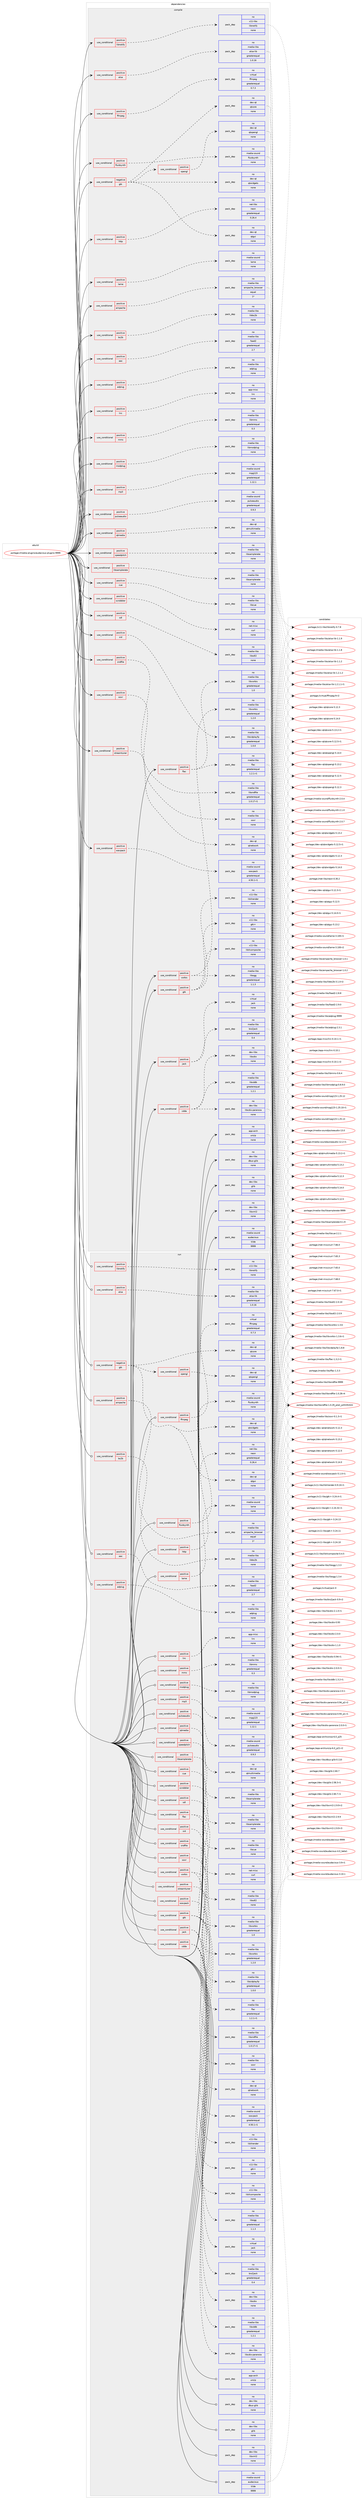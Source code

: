 digraph prolog {

# *************
# Graph options
# *************

newrank=true;
concentrate=true;
compound=true;
graph [rankdir=LR,fontname=Helvetica,fontsize=10,ranksep=1.5];#, ranksep=2.5, nodesep=0.2];
edge  [arrowhead=vee];
node  [fontname=Helvetica,fontsize=10];

# **********
# The ebuild
# **********

subgraph cluster_leftcol {
color=gray;
rank=same;
label=<<i>ebuild</i>>;
id [label="portage://media-plugins/audacious-plugins-9999", color=red, width=4, href="../media-plugins/audacious-plugins-9999.svg"];
}

# ****************
# The dependencies
# ****************

subgraph cluster_midcol {
color=gray;
label=<<i>dependencies</i>>;
subgraph cluster_compile {
fillcolor="#eeeeee";
style=filled;
label=<<i>compile</i>>;
subgraph cond45301 {
dependency202397 [label=<<TABLE BORDER="0" CELLBORDER="1" CELLSPACING="0" CELLPADDING="4"><TR><TD ROWSPAN="3" CELLPADDING="10">use_conditional</TD></TR><TR><TD>negative</TD></TR><TR><TD>gtk</TD></TR></TABLE>>, shape=none, color=red];
subgraph pack154043 {
dependency202398 [label=<<TABLE BORDER="0" CELLBORDER="1" CELLSPACING="0" CELLPADDING="4" WIDTH="220"><TR><TD ROWSPAN="6" CELLPADDING="30">pack_dep</TD></TR><TR><TD WIDTH="110">no</TD></TR><TR><TD>dev-qt</TD></TR><TR><TD>qtcore</TD></TR><TR><TD>none</TD></TR><TR><TD></TD></TR></TABLE>>, shape=none, color=blue];
}
dependency202397:e -> dependency202398:w [weight=20,style="dashed",arrowhead="vee"];
subgraph pack154044 {
dependency202399 [label=<<TABLE BORDER="0" CELLBORDER="1" CELLSPACING="0" CELLPADDING="4" WIDTH="220"><TR><TD ROWSPAN="6" CELLPADDING="30">pack_dep</TD></TR><TR><TD WIDTH="110">no</TD></TR><TR><TD>dev-qt</TD></TR><TR><TD>qtgui</TD></TR><TR><TD>none</TD></TR><TR><TD></TD></TR></TABLE>>, shape=none, color=blue];
}
dependency202397:e -> dependency202399:w [weight=20,style="dashed",arrowhead="vee"];
subgraph pack154045 {
dependency202400 [label=<<TABLE BORDER="0" CELLBORDER="1" CELLSPACING="0" CELLPADDING="4" WIDTH="220"><TR><TD ROWSPAN="6" CELLPADDING="30">pack_dep</TD></TR><TR><TD WIDTH="110">no</TD></TR><TR><TD>dev-qt</TD></TR><TR><TD>qtwidgets</TD></TR><TR><TD>none</TD></TR><TR><TD></TD></TR></TABLE>>, shape=none, color=blue];
}
dependency202397:e -> dependency202400:w [weight=20,style="dashed",arrowhead="vee"];
subgraph cond45302 {
dependency202401 [label=<<TABLE BORDER="0" CELLBORDER="1" CELLSPACING="0" CELLPADDING="4"><TR><TD ROWSPAN="3" CELLPADDING="10">use_conditional</TD></TR><TR><TD>positive</TD></TR><TR><TD>opengl</TD></TR></TABLE>>, shape=none, color=red];
subgraph pack154046 {
dependency202402 [label=<<TABLE BORDER="0" CELLBORDER="1" CELLSPACING="0" CELLPADDING="4" WIDTH="220"><TR><TD ROWSPAN="6" CELLPADDING="30">pack_dep</TD></TR><TR><TD WIDTH="110">no</TD></TR><TR><TD>dev-qt</TD></TR><TR><TD>qtopengl</TD></TR><TR><TD>none</TD></TR><TR><TD></TD></TR></TABLE>>, shape=none, color=blue];
}
dependency202401:e -> dependency202402:w [weight=20,style="dashed",arrowhead="vee"];
}
dependency202397:e -> dependency202401:w [weight=20,style="dashed",arrowhead="vee"];
}
id:e -> dependency202397:w [weight=20,style="solid",arrowhead="vee"];
subgraph cond45303 {
dependency202403 [label=<<TABLE BORDER="0" CELLBORDER="1" CELLSPACING="0" CELLPADDING="4"><TR><TD ROWSPAN="3" CELLPADDING="10">use_conditional</TD></TR><TR><TD>positive</TD></TR><TR><TD>aac</TD></TR></TABLE>>, shape=none, color=red];
subgraph pack154047 {
dependency202404 [label=<<TABLE BORDER="0" CELLBORDER="1" CELLSPACING="0" CELLPADDING="4" WIDTH="220"><TR><TD ROWSPAN="6" CELLPADDING="30">pack_dep</TD></TR><TR><TD WIDTH="110">no</TD></TR><TR><TD>media-libs</TD></TR><TR><TD>faad2</TD></TR><TR><TD>greaterequal</TD></TR><TR><TD>2.7</TD></TR></TABLE>>, shape=none, color=blue];
}
dependency202403:e -> dependency202404:w [weight=20,style="dashed",arrowhead="vee"];
}
id:e -> dependency202403:w [weight=20,style="solid",arrowhead="vee"];
subgraph cond45304 {
dependency202405 [label=<<TABLE BORDER="0" CELLBORDER="1" CELLSPACING="0" CELLPADDING="4"><TR><TD ROWSPAN="3" CELLPADDING="10">use_conditional</TD></TR><TR><TD>positive</TD></TR><TR><TD>adplug</TD></TR></TABLE>>, shape=none, color=red];
subgraph pack154048 {
dependency202406 [label=<<TABLE BORDER="0" CELLBORDER="1" CELLSPACING="0" CELLPADDING="4" WIDTH="220"><TR><TD ROWSPAN="6" CELLPADDING="30">pack_dep</TD></TR><TR><TD WIDTH="110">no</TD></TR><TR><TD>media-libs</TD></TR><TR><TD>adplug</TD></TR><TR><TD>none</TD></TR><TR><TD></TD></TR></TABLE>>, shape=none, color=blue];
}
dependency202405:e -> dependency202406:w [weight=20,style="dashed",arrowhead="vee"];
}
id:e -> dependency202405:w [weight=20,style="solid",arrowhead="vee"];
subgraph cond45305 {
dependency202407 [label=<<TABLE BORDER="0" CELLBORDER="1" CELLSPACING="0" CELLPADDING="4"><TR><TD ROWSPAN="3" CELLPADDING="10">use_conditional</TD></TR><TR><TD>positive</TD></TR><TR><TD>alsa</TD></TR></TABLE>>, shape=none, color=red];
subgraph pack154049 {
dependency202408 [label=<<TABLE BORDER="0" CELLBORDER="1" CELLSPACING="0" CELLPADDING="4" WIDTH="220"><TR><TD ROWSPAN="6" CELLPADDING="30">pack_dep</TD></TR><TR><TD WIDTH="110">no</TD></TR><TR><TD>media-libs</TD></TR><TR><TD>alsa-lib</TD></TR><TR><TD>greaterequal</TD></TR><TR><TD>1.0.16</TD></TR></TABLE>>, shape=none, color=blue];
}
dependency202407:e -> dependency202408:w [weight=20,style="dashed",arrowhead="vee"];
}
id:e -> dependency202407:w [weight=20,style="solid",arrowhead="vee"];
subgraph cond45306 {
dependency202409 [label=<<TABLE BORDER="0" CELLBORDER="1" CELLSPACING="0" CELLPADDING="4"><TR><TD ROWSPAN="3" CELLPADDING="10">use_conditional</TD></TR><TR><TD>positive</TD></TR><TR><TD>ampache</TD></TR></TABLE>>, shape=none, color=red];
subgraph pack154050 {
dependency202410 [label=<<TABLE BORDER="0" CELLBORDER="1" CELLSPACING="0" CELLPADDING="4" WIDTH="220"><TR><TD ROWSPAN="6" CELLPADDING="30">pack_dep</TD></TR><TR><TD WIDTH="110">no</TD></TR><TR><TD>media-libs</TD></TR><TR><TD>ampache_browser</TD></TR><TR><TD>equal</TD></TR><TR><TD>1*</TD></TR></TABLE>>, shape=none, color=blue];
}
dependency202409:e -> dependency202410:w [weight=20,style="dashed",arrowhead="vee"];
}
id:e -> dependency202409:w [weight=20,style="solid",arrowhead="vee"];
subgraph cond45307 {
dependency202411 [label=<<TABLE BORDER="0" CELLBORDER="1" CELLSPACING="0" CELLPADDING="4"><TR><TD ROWSPAN="3" CELLPADDING="10">use_conditional</TD></TR><TR><TD>positive</TD></TR><TR><TD>bs2b</TD></TR></TABLE>>, shape=none, color=red];
subgraph pack154051 {
dependency202412 [label=<<TABLE BORDER="0" CELLBORDER="1" CELLSPACING="0" CELLPADDING="4" WIDTH="220"><TR><TD ROWSPAN="6" CELLPADDING="30">pack_dep</TD></TR><TR><TD WIDTH="110">no</TD></TR><TR><TD>media-libs</TD></TR><TR><TD>libbs2b</TD></TR><TR><TD>none</TD></TR><TR><TD></TD></TR></TABLE>>, shape=none, color=blue];
}
dependency202411:e -> dependency202412:w [weight=20,style="dashed",arrowhead="vee"];
}
id:e -> dependency202411:w [weight=20,style="solid",arrowhead="vee"];
subgraph cond45308 {
dependency202413 [label=<<TABLE BORDER="0" CELLBORDER="1" CELLSPACING="0" CELLPADDING="4"><TR><TD ROWSPAN="3" CELLPADDING="10">use_conditional</TD></TR><TR><TD>positive</TD></TR><TR><TD>cdda</TD></TR></TABLE>>, shape=none, color=red];
subgraph pack154052 {
dependency202414 [label=<<TABLE BORDER="0" CELLBORDER="1" CELLSPACING="0" CELLPADDING="4" WIDTH="220"><TR><TD ROWSPAN="6" CELLPADDING="30">pack_dep</TD></TR><TR><TD WIDTH="110">no</TD></TR><TR><TD>dev-libs</TD></TR><TR><TD>libcdio</TD></TR><TR><TD>none</TD></TR><TR><TD></TD></TR></TABLE>>, shape=none, color=blue];
}
dependency202413:e -> dependency202414:w [weight=20,style="dashed",arrowhead="vee"];
subgraph pack154053 {
dependency202415 [label=<<TABLE BORDER="0" CELLBORDER="1" CELLSPACING="0" CELLPADDING="4" WIDTH="220"><TR><TD ROWSPAN="6" CELLPADDING="30">pack_dep</TD></TR><TR><TD WIDTH="110">no</TD></TR><TR><TD>dev-libs</TD></TR><TR><TD>libcdio-paranoia</TD></TR><TR><TD>none</TD></TR><TR><TD></TD></TR></TABLE>>, shape=none, color=blue];
}
dependency202413:e -> dependency202415:w [weight=20,style="dashed",arrowhead="vee"];
subgraph pack154054 {
dependency202416 [label=<<TABLE BORDER="0" CELLBORDER="1" CELLSPACING="0" CELLPADDING="4" WIDTH="220"><TR><TD ROWSPAN="6" CELLPADDING="30">pack_dep</TD></TR><TR><TD WIDTH="110">no</TD></TR><TR><TD>media-libs</TD></TR><TR><TD>libcddb</TD></TR><TR><TD>greaterequal</TD></TR><TR><TD>1.2.1</TD></TR></TABLE>>, shape=none, color=blue];
}
dependency202413:e -> dependency202416:w [weight=20,style="dashed",arrowhead="vee"];
}
id:e -> dependency202413:w [weight=20,style="solid",arrowhead="vee"];
subgraph cond45309 {
dependency202417 [label=<<TABLE BORDER="0" CELLBORDER="1" CELLSPACING="0" CELLPADDING="4"><TR><TD ROWSPAN="3" CELLPADDING="10">use_conditional</TD></TR><TR><TD>positive</TD></TR><TR><TD>cue</TD></TR></TABLE>>, shape=none, color=red];
subgraph pack154055 {
dependency202418 [label=<<TABLE BORDER="0" CELLBORDER="1" CELLSPACING="0" CELLPADDING="4" WIDTH="220"><TR><TD ROWSPAN="6" CELLPADDING="30">pack_dep</TD></TR><TR><TD WIDTH="110">no</TD></TR><TR><TD>media-libs</TD></TR><TR><TD>libcue</TD></TR><TR><TD>none</TD></TR><TR><TD></TD></TR></TABLE>>, shape=none, color=blue];
}
dependency202417:e -> dependency202418:w [weight=20,style="dashed",arrowhead="vee"];
}
id:e -> dependency202417:w [weight=20,style="solid",arrowhead="vee"];
subgraph cond45310 {
dependency202419 [label=<<TABLE BORDER="0" CELLBORDER="1" CELLSPACING="0" CELLPADDING="4"><TR><TD ROWSPAN="3" CELLPADDING="10">use_conditional</TD></TR><TR><TD>positive</TD></TR><TR><TD>ffmpeg</TD></TR></TABLE>>, shape=none, color=red];
subgraph pack154056 {
dependency202420 [label=<<TABLE BORDER="0" CELLBORDER="1" CELLSPACING="0" CELLPADDING="4" WIDTH="220"><TR><TD ROWSPAN="6" CELLPADDING="30">pack_dep</TD></TR><TR><TD WIDTH="110">no</TD></TR><TR><TD>virtual</TD></TR><TR><TD>ffmpeg</TD></TR><TR><TD>greaterequal</TD></TR><TR><TD>0.7.3</TD></TR></TABLE>>, shape=none, color=blue];
}
dependency202419:e -> dependency202420:w [weight=20,style="dashed",arrowhead="vee"];
}
id:e -> dependency202419:w [weight=20,style="solid",arrowhead="vee"];
subgraph cond45311 {
dependency202421 [label=<<TABLE BORDER="0" CELLBORDER="1" CELLSPACING="0" CELLPADDING="4"><TR><TD ROWSPAN="3" CELLPADDING="10">use_conditional</TD></TR><TR><TD>positive</TD></TR><TR><TD>flac</TD></TR></TABLE>>, shape=none, color=red];
subgraph pack154057 {
dependency202422 [label=<<TABLE BORDER="0" CELLBORDER="1" CELLSPACING="0" CELLPADDING="4" WIDTH="220"><TR><TD ROWSPAN="6" CELLPADDING="30">pack_dep</TD></TR><TR><TD WIDTH="110">no</TD></TR><TR><TD>media-libs</TD></TR><TR><TD>flac</TD></TR><TR><TD>greaterequal</TD></TR><TR><TD>1.2.1-r1</TD></TR></TABLE>>, shape=none, color=blue];
}
dependency202421:e -> dependency202422:w [weight=20,style="dashed",arrowhead="vee"];
subgraph pack154058 {
dependency202423 [label=<<TABLE BORDER="0" CELLBORDER="1" CELLSPACING="0" CELLPADDING="4" WIDTH="220"><TR><TD ROWSPAN="6" CELLPADDING="30">pack_dep</TD></TR><TR><TD WIDTH="110">no</TD></TR><TR><TD>media-libs</TD></TR><TR><TD>libvorbis</TD></TR><TR><TD>greaterequal</TD></TR><TR><TD>1.0</TD></TR></TABLE>>, shape=none, color=blue];
}
dependency202421:e -> dependency202423:w [weight=20,style="dashed",arrowhead="vee"];
}
id:e -> dependency202421:w [weight=20,style="solid",arrowhead="vee"];
subgraph cond45312 {
dependency202424 [label=<<TABLE BORDER="0" CELLBORDER="1" CELLSPACING="0" CELLPADDING="4"><TR><TD ROWSPAN="3" CELLPADDING="10">use_conditional</TD></TR><TR><TD>positive</TD></TR><TR><TD>fluidsynth</TD></TR></TABLE>>, shape=none, color=red];
subgraph pack154059 {
dependency202425 [label=<<TABLE BORDER="0" CELLBORDER="1" CELLSPACING="0" CELLPADDING="4" WIDTH="220"><TR><TD ROWSPAN="6" CELLPADDING="30">pack_dep</TD></TR><TR><TD WIDTH="110">no</TD></TR><TR><TD>media-sound</TD></TR><TR><TD>fluidsynth</TD></TR><TR><TD>none</TD></TR><TR><TD></TD></TR></TABLE>>, shape=none, color=blue];
}
dependency202424:e -> dependency202425:w [weight=20,style="dashed",arrowhead="vee"];
}
id:e -> dependency202424:w [weight=20,style="solid",arrowhead="vee"];
subgraph cond45313 {
dependency202426 [label=<<TABLE BORDER="0" CELLBORDER="1" CELLSPACING="0" CELLPADDING="4"><TR><TD ROWSPAN="3" CELLPADDING="10">use_conditional</TD></TR><TR><TD>positive</TD></TR><TR><TD>gtk</TD></TR></TABLE>>, shape=none, color=red];
subgraph pack154060 {
dependency202427 [label=<<TABLE BORDER="0" CELLBORDER="1" CELLSPACING="0" CELLPADDING="4" WIDTH="220"><TR><TD ROWSPAN="6" CELLPADDING="30">pack_dep</TD></TR><TR><TD WIDTH="110">no</TD></TR><TR><TD>x11-libs</TD></TR><TR><TD>gtk+</TD></TR><TR><TD>none</TD></TR><TR><TD></TD></TR></TABLE>>, shape=none, color=blue];
}
dependency202426:e -> dependency202427:w [weight=20,style="dashed",arrowhead="vee"];
subgraph pack154061 {
dependency202428 [label=<<TABLE BORDER="0" CELLBORDER="1" CELLSPACING="0" CELLPADDING="4" WIDTH="220"><TR><TD ROWSPAN="6" CELLPADDING="30">pack_dep</TD></TR><TR><TD WIDTH="110">no</TD></TR><TR><TD>x11-libs</TD></TR><TR><TD>libXcomposite</TD></TR><TR><TD>none</TD></TR><TR><TD></TD></TR></TABLE>>, shape=none, color=blue];
}
dependency202426:e -> dependency202428:w [weight=20,style="dashed",arrowhead="vee"];
subgraph pack154062 {
dependency202429 [label=<<TABLE BORDER="0" CELLBORDER="1" CELLSPACING="0" CELLPADDING="4" WIDTH="220"><TR><TD ROWSPAN="6" CELLPADDING="30">pack_dep</TD></TR><TR><TD WIDTH="110">no</TD></TR><TR><TD>x11-libs</TD></TR><TR><TD>libXrender</TD></TR><TR><TD>none</TD></TR><TR><TD></TD></TR></TABLE>>, shape=none, color=blue];
}
dependency202426:e -> dependency202429:w [weight=20,style="dashed",arrowhead="vee"];
}
id:e -> dependency202426:w [weight=20,style="solid",arrowhead="vee"];
subgraph cond45314 {
dependency202430 [label=<<TABLE BORDER="0" CELLBORDER="1" CELLSPACING="0" CELLPADDING="4"><TR><TD ROWSPAN="3" CELLPADDING="10">use_conditional</TD></TR><TR><TD>positive</TD></TR><TR><TD>http</TD></TR></TABLE>>, shape=none, color=red];
subgraph pack154063 {
dependency202431 [label=<<TABLE BORDER="0" CELLBORDER="1" CELLSPACING="0" CELLPADDING="4" WIDTH="220"><TR><TD ROWSPAN="6" CELLPADDING="30">pack_dep</TD></TR><TR><TD WIDTH="110">no</TD></TR><TR><TD>net-libs</TD></TR><TR><TD>neon</TD></TR><TR><TD>greaterequal</TD></TR><TR><TD>0.26.4</TD></TR></TABLE>>, shape=none, color=blue];
}
dependency202430:e -> dependency202431:w [weight=20,style="dashed",arrowhead="vee"];
}
id:e -> dependency202430:w [weight=20,style="solid",arrowhead="vee"];
subgraph cond45315 {
dependency202432 [label=<<TABLE BORDER="0" CELLBORDER="1" CELLSPACING="0" CELLPADDING="4"><TR><TD ROWSPAN="3" CELLPADDING="10">use_conditional</TD></TR><TR><TD>positive</TD></TR><TR><TD>jack</TD></TR></TABLE>>, shape=none, color=red];
subgraph pack154064 {
dependency202433 [label=<<TABLE BORDER="0" CELLBORDER="1" CELLSPACING="0" CELLPADDING="4" WIDTH="220"><TR><TD ROWSPAN="6" CELLPADDING="30">pack_dep</TD></TR><TR><TD WIDTH="110">no</TD></TR><TR><TD>media-libs</TD></TR><TR><TD>bio2jack</TD></TR><TR><TD>greaterequal</TD></TR><TR><TD>0.4</TD></TR></TABLE>>, shape=none, color=blue];
}
dependency202432:e -> dependency202433:w [weight=20,style="dashed",arrowhead="vee"];
subgraph pack154065 {
dependency202434 [label=<<TABLE BORDER="0" CELLBORDER="1" CELLSPACING="0" CELLPADDING="4" WIDTH="220"><TR><TD ROWSPAN="6" CELLPADDING="30">pack_dep</TD></TR><TR><TD WIDTH="110">no</TD></TR><TR><TD>virtual</TD></TR><TR><TD>jack</TD></TR><TR><TD>none</TD></TR><TR><TD></TD></TR></TABLE>>, shape=none, color=blue];
}
dependency202432:e -> dependency202434:w [weight=20,style="dashed",arrowhead="vee"];
}
id:e -> dependency202432:w [weight=20,style="solid",arrowhead="vee"];
subgraph cond45316 {
dependency202435 [label=<<TABLE BORDER="0" CELLBORDER="1" CELLSPACING="0" CELLPADDING="4"><TR><TD ROWSPAN="3" CELLPADDING="10">use_conditional</TD></TR><TR><TD>positive</TD></TR><TR><TD>lame</TD></TR></TABLE>>, shape=none, color=red];
subgraph pack154066 {
dependency202436 [label=<<TABLE BORDER="0" CELLBORDER="1" CELLSPACING="0" CELLPADDING="4" WIDTH="220"><TR><TD ROWSPAN="6" CELLPADDING="30">pack_dep</TD></TR><TR><TD WIDTH="110">no</TD></TR><TR><TD>media-sound</TD></TR><TR><TD>lame</TD></TR><TR><TD>none</TD></TR><TR><TD></TD></TR></TABLE>>, shape=none, color=blue];
}
dependency202435:e -> dependency202436:w [weight=20,style="dashed",arrowhead="vee"];
}
id:e -> dependency202435:w [weight=20,style="solid",arrowhead="vee"];
subgraph cond45317 {
dependency202437 [label=<<TABLE BORDER="0" CELLBORDER="1" CELLSPACING="0" CELLPADDING="4"><TR><TD ROWSPAN="3" CELLPADDING="10">use_conditional</TD></TR><TR><TD>positive</TD></TR><TR><TD>libnotify</TD></TR></TABLE>>, shape=none, color=red];
subgraph pack154067 {
dependency202438 [label=<<TABLE BORDER="0" CELLBORDER="1" CELLSPACING="0" CELLPADDING="4" WIDTH="220"><TR><TD ROWSPAN="6" CELLPADDING="30">pack_dep</TD></TR><TR><TD WIDTH="110">no</TD></TR><TR><TD>x11-libs</TD></TR><TR><TD>libnotify</TD></TR><TR><TD>none</TD></TR><TR><TD></TD></TR></TABLE>>, shape=none, color=blue];
}
dependency202437:e -> dependency202438:w [weight=20,style="dashed",arrowhead="vee"];
}
id:e -> dependency202437:w [weight=20,style="solid",arrowhead="vee"];
subgraph cond45318 {
dependency202439 [label=<<TABLE BORDER="0" CELLBORDER="1" CELLSPACING="0" CELLPADDING="4"><TR><TD ROWSPAN="3" CELLPADDING="10">use_conditional</TD></TR><TR><TD>positive</TD></TR><TR><TD>libsamplerate</TD></TR></TABLE>>, shape=none, color=red];
subgraph pack154068 {
dependency202440 [label=<<TABLE BORDER="0" CELLBORDER="1" CELLSPACING="0" CELLPADDING="4" WIDTH="220"><TR><TD ROWSPAN="6" CELLPADDING="30">pack_dep</TD></TR><TR><TD WIDTH="110">no</TD></TR><TR><TD>media-libs</TD></TR><TR><TD>libsamplerate</TD></TR><TR><TD>none</TD></TR><TR><TD></TD></TR></TABLE>>, shape=none, color=blue];
}
dependency202439:e -> dependency202440:w [weight=20,style="dashed",arrowhead="vee"];
}
id:e -> dependency202439:w [weight=20,style="solid",arrowhead="vee"];
subgraph cond45319 {
dependency202441 [label=<<TABLE BORDER="0" CELLBORDER="1" CELLSPACING="0" CELLPADDING="4"><TR><TD ROWSPAN="3" CELLPADDING="10">use_conditional</TD></TR><TR><TD>positive</TD></TR><TR><TD>lirc</TD></TR></TABLE>>, shape=none, color=red];
subgraph pack154069 {
dependency202442 [label=<<TABLE BORDER="0" CELLBORDER="1" CELLSPACING="0" CELLPADDING="4" WIDTH="220"><TR><TD ROWSPAN="6" CELLPADDING="30">pack_dep</TD></TR><TR><TD WIDTH="110">no</TD></TR><TR><TD>app-misc</TD></TR><TR><TD>lirc</TD></TR><TR><TD>none</TD></TR><TR><TD></TD></TR></TABLE>>, shape=none, color=blue];
}
dependency202441:e -> dependency202442:w [weight=20,style="dashed",arrowhead="vee"];
}
id:e -> dependency202441:w [weight=20,style="solid",arrowhead="vee"];
subgraph cond45320 {
dependency202443 [label=<<TABLE BORDER="0" CELLBORDER="1" CELLSPACING="0" CELLPADDING="4"><TR><TD ROWSPAN="3" CELLPADDING="10">use_conditional</TD></TR><TR><TD>positive</TD></TR><TR><TD>mms</TD></TR></TABLE>>, shape=none, color=red];
subgraph pack154070 {
dependency202444 [label=<<TABLE BORDER="0" CELLBORDER="1" CELLSPACING="0" CELLPADDING="4" WIDTH="220"><TR><TD ROWSPAN="6" CELLPADDING="30">pack_dep</TD></TR><TR><TD WIDTH="110">no</TD></TR><TR><TD>media-libs</TD></TR><TR><TD>libmms</TD></TR><TR><TD>greaterequal</TD></TR><TR><TD>0.3</TD></TR></TABLE>>, shape=none, color=blue];
}
dependency202443:e -> dependency202444:w [weight=20,style="dashed",arrowhead="vee"];
}
id:e -> dependency202443:w [weight=20,style="solid",arrowhead="vee"];
subgraph cond45321 {
dependency202445 [label=<<TABLE BORDER="0" CELLBORDER="1" CELLSPACING="0" CELLPADDING="4"><TR><TD ROWSPAN="3" CELLPADDING="10">use_conditional</TD></TR><TR><TD>positive</TD></TR><TR><TD>modplug</TD></TR></TABLE>>, shape=none, color=red];
subgraph pack154071 {
dependency202446 [label=<<TABLE BORDER="0" CELLBORDER="1" CELLSPACING="0" CELLPADDING="4" WIDTH="220"><TR><TD ROWSPAN="6" CELLPADDING="30">pack_dep</TD></TR><TR><TD WIDTH="110">no</TD></TR><TR><TD>media-libs</TD></TR><TR><TD>libmodplug</TD></TR><TR><TD>none</TD></TR><TR><TD></TD></TR></TABLE>>, shape=none, color=blue];
}
dependency202445:e -> dependency202446:w [weight=20,style="dashed",arrowhead="vee"];
}
id:e -> dependency202445:w [weight=20,style="solid",arrowhead="vee"];
subgraph cond45322 {
dependency202447 [label=<<TABLE BORDER="0" CELLBORDER="1" CELLSPACING="0" CELLPADDING="4"><TR><TD ROWSPAN="3" CELLPADDING="10">use_conditional</TD></TR><TR><TD>positive</TD></TR><TR><TD>mp3</TD></TR></TABLE>>, shape=none, color=red];
subgraph pack154072 {
dependency202448 [label=<<TABLE BORDER="0" CELLBORDER="1" CELLSPACING="0" CELLPADDING="4" WIDTH="220"><TR><TD ROWSPAN="6" CELLPADDING="30">pack_dep</TD></TR><TR><TD WIDTH="110">no</TD></TR><TR><TD>media-sound</TD></TR><TR><TD>mpg123</TD></TR><TR><TD>greaterequal</TD></TR><TR><TD>1.12.1</TD></TR></TABLE>>, shape=none, color=blue];
}
dependency202447:e -> dependency202448:w [weight=20,style="dashed",arrowhead="vee"];
}
id:e -> dependency202447:w [weight=20,style="solid",arrowhead="vee"];
subgraph cond45323 {
dependency202449 [label=<<TABLE BORDER="0" CELLBORDER="1" CELLSPACING="0" CELLPADDING="4"><TR><TD ROWSPAN="3" CELLPADDING="10">use_conditional</TD></TR><TR><TD>positive</TD></TR><TR><TD>pulseaudio</TD></TR></TABLE>>, shape=none, color=red];
subgraph pack154073 {
dependency202450 [label=<<TABLE BORDER="0" CELLBORDER="1" CELLSPACING="0" CELLPADDING="4" WIDTH="220"><TR><TD ROWSPAN="6" CELLPADDING="30">pack_dep</TD></TR><TR><TD WIDTH="110">no</TD></TR><TR><TD>media-sound</TD></TR><TR><TD>pulseaudio</TD></TR><TR><TD>greaterequal</TD></TR><TR><TD>0.9.3</TD></TR></TABLE>>, shape=none, color=blue];
}
dependency202449:e -> dependency202450:w [weight=20,style="dashed",arrowhead="vee"];
}
id:e -> dependency202449:w [weight=20,style="solid",arrowhead="vee"];
subgraph cond45324 {
dependency202451 [label=<<TABLE BORDER="0" CELLBORDER="1" CELLSPACING="0" CELLPADDING="4"><TR><TD ROWSPAN="3" CELLPADDING="10">use_conditional</TD></TR><TR><TD>positive</TD></TR><TR><TD>qtmedia</TD></TR></TABLE>>, shape=none, color=red];
subgraph pack154074 {
dependency202452 [label=<<TABLE BORDER="0" CELLBORDER="1" CELLSPACING="0" CELLPADDING="4" WIDTH="220"><TR><TD ROWSPAN="6" CELLPADDING="30">pack_dep</TD></TR><TR><TD WIDTH="110">no</TD></TR><TR><TD>dev-qt</TD></TR><TR><TD>qtmultimedia</TD></TR><TR><TD>none</TD></TR><TR><TD></TD></TR></TABLE>>, shape=none, color=blue];
}
dependency202451:e -> dependency202452:w [weight=20,style="dashed",arrowhead="vee"];
}
id:e -> dependency202451:w [weight=20,style="solid",arrowhead="vee"];
subgraph cond45325 {
dependency202453 [label=<<TABLE BORDER="0" CELLBORDER="1" CELLSPACING="0" CELLPADDING="4"><TR><TD ROWSPAN="3" CELLPADDING="10">use_conditional</TD></TR><TR><TD>positive</TD></TR><TR><TD>scrobbler</TD></TR></TABLE>>, shape=none, color=red];
subgraph pack154075 {
dependency202454 [label=<<TABLE BORDER="0" CELLBORDER="1" CELLSPACING="0" CELLPADDING="4" WIDTH="220"><TR><TD ROWSPAN="6" CELLPADDING="30">pack_dep</TD></TR><TR><TD WIDTH="110">no</TD></TR><TR><TD>net-misc</TD></TR><TR><TD>curl</TD></TR><TR><TD>none</TD></TR><TR><TD></TD></TR></TABLE>>, shape=none, color=blue];
}
dependency202453:e -> dependency202454:w [weight=20,style="dashed",arrowhead="vee"];
}
id:e -> dependency202453:w [weight=20,style="solid",arrowhead="vee"];
subgraph cond45326 {
dependency202455 [label=<<TABLE BORDER="0" CELLBORDER="1" CELLSPACING="0" CELLPADDING="4"><TR><TD ROWSPAN="3" CELLPADDING="10">use_conditional</TD></TR><TR><TD>positive</TD></TR><TR><TD>sdl</TD></TR></TABLE>>, shape=none, color=red];
subgraph pack154076 {
dependency202456 [label=<<TABLE BORDER="0" CELLBORDER="1" CELLSPACING="0" CELLPADDING="4" WIDTH="220"><TR><TD ROWSPAN="6" CELLPADDING="30">pack_dep</TD></TR><TR><TD WIDTH="110">no</TD></TR><TR><TD>media-libs</TD></TR><TR><TD>libsdl2</TD></TR><TR><TD>none</TD></TR><TR><TD></TD></TR></TABLE>>, shape=none, color=blue];
}
dependency202455:e -> dependency202456:w [weight=20,style="dashed",arrowhead="vee"];
}
id:e -> dependency202455:w [weight=20,style="solid",arrowhead="vee"];
subgraph cond45327 {
dependency202457 [label=<<TABLE BORDER="0" CELLBORDER="1" CELLSPACING="0" CELLPADDING="4"><TR><TD ROWSPAN="3" CELLPADDING="10">use_conditional</TD></TR><TR><TD>positive</TD></TR><TR><TD>sid</TD></TR></TABLE>>, shape=none, color=red];
subgraph pack154077 {
dependency202458 [label=<<TABLE BORDER="0" CELLBORDER="1" CELLSPACING="0" CELLPADDING="4" WIDTH="220"><TR><TD ROWSPAN="6" CELLPADDING="30">pack_dep</TD></TR><TR><TD WIDTH="110">no</TD></TR><TR><TD>media-libs</TD></TR><TR><TD>libsidplayfp</TD></TR><TR><TD>greaterequal</TD></TR><TR><TD>1.0.0</TD></TR></TABLE>>, shape=none, color=blue];
}
dependency202457:e -> dependency202458:w [weight=20,style="dashed",arrowhead="vee"];
}
id:e -> dependency202457:w [weight=20,style="solid",arrowhead="vee"];
subgraph cond45328 {
dependency202459 [label=<<TABLE BORDER="0" CELLBORDER="1" CELLSPACING="0" CELLPADDING="4"><TR><TD ROWSPAN="3" CELLPADDING="10">use_conditional</TD></TR><TR><TD>positive</TD></TR><TR><TD>sndfile</TD></TR></TABLE>>, shape=none, color=red];
subgraph pack154078 {
dependency202460 [label=<<TABLE BORDER="0" CELLBORDER="1" CELLSPACING="0" CELLPADDING="4" WIDTH="220"><TR><TD ROWSPAN="6" CELLPADDING="30">pack_dep</TD></TR><TR><TD WIDTH="110">no</TD></TR><TR><TD>media-libs</TD></TR><TR><TD>libsndfile</TD></TR><TR><TD>greaterequal</TD></TR><TR><TD>1.0.17-r1</TD></TR></TABLE>>, shape=none, color=blue];
}
dependency202459:e -> dependency202460:w [weight=20,style="dashed",arrowhead="vee"];
}
id:e -> dependency202459:w [weight=20,style="solid",arrowhead="vee"];
subgraph cond45329 {
dependency202461 [label=<<TABLE BORDER="0" CELLBORDER="1" CELLSPACING="0" CELLPADDING="4"><TR><TD ROWSPAN="3" CELLPADDING="10">use_conditional</TD></TR><TR><TD>positive</TD></TR><TR><TD>soxr</TD></TR></TABLE>>, shape=none, color=red];
subgraph pack154079 {
dependency202462 [label=<<TABLE BORDER="0" CELLBORDER="1" CELLSPACING="0" CELLPADDING="4" WIDTH="220"><TR><TD ROWSPAN="6" CELLPADDING="30">pack_dep</TD></TR><TR><TD WIDTH="110">no</TD></TR><TR><TD>media-libs</TD></TR><TR><TD>soxr</TD></TR><TR><TD>none</TD></TR><TR><TD></TD></TR></TABLE>>, shape=none, color=blue];
}
dependency202461:e -> dependency202462:w [weight=20,style="dashed",arrowhead="vee"];
}
id:e -> dependency202461:w [weight=20,style="solid",arrowhead="vee"];
subgraph cond45330 {
dependency202463 [label=<<TABLE BORDER="0" CELLBORDER="1" CELLSPACING="0" CELLPADDING="4"><TR><TD ROWSPAN="3" CELLPADDING="10">use_conditional</TD></TR><TR><TD>positive</TD></TR><TR><TD>speedpitch</TD></TR></TABLE>>, shape=none, color=red];
subgraph pack154080 {
dependency202464 [label=<<TABLE BORDER="0" CELLBORDER="1" CELLSPACING="0" CELLPADDING="4" WIDTH="220"><TR><TD ROWSPAN="6" CELLPADDING="30">pack_dep</TD></TR><TR><TD WIDTH="110">no</TD></TR><TR><TD>media-libs</TD></TR><TR><TD>libsamplerate</TD></TR><TR><TD>none</TD></TR><TR><TD></TD></TR></TABLE>>, shape=none, color=blue];
}
dependency202463:e -> dependency202464:w [weight=20,style="dashed",arrowhead="vee"];
}
id:e -> dependency202463:w [weight=20,style="solid",arrowhead="vee"];
subgraph cond45331 {
dependency202465 [label=<<TABLE BORDER="0" CELLBORDER="1" CELLSPACING="0" CELLPADDING="4"><TR><TD ROWSPAN="3" CELLPADDING="10">use_conditional</TD></TR><TR><TD>positive</TD></TR><TR><TD>streamtuner</TD></TR></TABLE>>, shape=none, color=red];
subgraph pack154081 {
dependency202466 [label=<<TABLE BORDER="0" CELLBORDER="1" CELLSPACING="0" CELLPADDING="4" WIDTH="220"><TR><TD ROWSPAN="6" CELLPADDING="30">pack_dep</TD></TR><TR><TD WIDTH="110">no</TD></TR><TR><TD>dev-qt</TD></TR><TR><TD>qtnetwork</TD></TR><TR><TD>none</TD></TR><TR><TD></TD></TR></TABLE>>, shape=none, color=blue];
}
dependency202465:e -> dependency202466:w [weight=20,style="dashed",arrowhead="vee"];
}
id:e -> dependency202465:w [weight=20,style="solid",arrowhead="vee"];
subgraph cond45332 {
dependency202467 [label=<<TABLE BORDER="0" CELLBORDER="1" CELLSPACING="0" CELLPADDING="4"><TR><TD ROWSPAN="3" CELLPADDING="10">use_conditional</TD></TR><TR><TD>positive</TD></TR><TR><TD>vorbis</TD></TR></TABLE>>, shape=none, color=red];
subgraph pack154082 {
dependency202468 [label=<<TABLE BORDER="0" CELLBORDER="1" CELLSPACING="0" CELLPADDING="4" WIDTH="220"><TR><TD ROWSPAN="6" CELLPADDING="30">pack_dep</TD></TR><TR><TD WIDTH="110">no</TD></TR><TR><TD>media-libs</TD></TR><TR><TD>libogg</TD></TR><TR><TD>greaterequal</TD></TR><TR><TD>1.1.3</TD></TR></TABLE>>, shape=none, color=blue];
}
dependency202467:e -> dependency202468:w [weight=20,style="dashed",arrowhead="vee"];
subgraph pack154083 {
dependency202469 [label=<<TABLE BORDER="0" CELLBORDER="1" CELLSPACING="0" CELLPADDING="4" WIDTH="220"><TR><TD ROWSPAN="6" CELLPADDING="30">pack_dep</TD></TR><TR><TD WIDTH="110">no</TD></TR><TR><TD>media-libs</TD></TR><TR><TD>libvorbis</TD></TR><TR><TD>greaterequal</TD></TR><TR><TD>1.2.0</TD></TR></TABLE>>, shape=none, color=blue];
}
dependency202467:e -> dependency202469:w [weight=20,style="dashed",arrowhead="vee"];
}
id:e -> dependency202467:w [weight=20,style="solid",arrowhead="vee"];
subgraph cond45333 {
dependency202470 [label=<<TABLE BORDER="0" CELLBORDER="1" CELLSPACING="0" CELLPADDING="4"><TR><TD ROWSPAN="3" CELLPADDING="10">use_conditional</TD></TR><TR><TD>positive</TD></TR><TR><TD>wavpack</TD></TR></TABLE>>, shape=none, color=red];
subgraph pack154084 {
dependency202471 [label=<<TABLE BORDER="0" CELLBORDER="1" CELLSPACING="0" CELLPADDING="4" WIDTH="220"><TR><TD ROWSPAN="6" CELLPADDING="30">pack_dep</TD></TR><TR><TD WIDTH="110">no</TD></TR><TR><TD>media-sound</TD></TR><TR><TD>wavpack</TD></TR><TR><TD>greaterequal</TD></TR><TR><TD>4.50.1-r1</TD></TR></TABLE>>, shape=none, color=blue];
}
dependency202470:e -> dependency202471:w [weight=20,style="dashed",arrowhead="vee"];
}
id:e -> dependency202470:w [weight=20,style="solid",arrowhead="vee"];
subgraph pack154085 {
dependency202472 [label=<<TABLE BORDER="0" CELLBORDER="1" CELLSPACING="0" CELLPADDING="4" WIDTH="220"><TR><TD ROWSPAN="6" CELLPADDING="30">pack_dep</TD></TR><TR><TD WIDTH="110">no</TD></TR><TR><TD>app-arch</TD></TR><TR><TD>unzip</TD></TR><TR><TD>none</TD></TR><TR><TD></TD></TR></TABLE>>, shape=none, color=blue];
}
id:e -> dependency202472:w [weight=20,style="solid",arrowhead="vee"];
subgraph pack154086 {
dependency202473 [label=<<TABLE BORDER="0" CELLBORDER="1" CELLSPACING="0" CELLPADDING="4" WIDTH="220"><TR><TD ROWSPAN="6" CELLPADDING="30">pack_dep</TD></TR><TR><TD WIDTH="110">no</TD></TR><TR><TD>dev-libs</TD></TR><TR><TD>dbus-glib</TD></TR><TR><TD>none</TD></TR><TR><TD></TD></TR></TABLE>>, shape=none, color=blue];
}
id:e -> dependency202473:w [weight=20,style="solid",arrowhead="vee"];
subgraph pack154087 {
dependency202474 [label=<<TABLE BORDER="0" CELLBORDER="1" CELLSPACING="0" CELLPADDING="4" WIDTH="220"><TR><TD ROWSPAN="6" CELLPADDING="30">pack_dep</TD></TR><TR><TD WIDTH="110">no</TD></TR><TR><TD>dev-libs</TD></TR><TR><TD>glib</TD></TR><TR><TD>none</TD></TR><TR><TD></TD></TR></TABLE>>, shape=none, color=blue];
}
id:e -> dependency202474:w [weight=20,style="solid",arrowhead="vee"];
subgraph pack154088 {
dependency202475 [label=<<TABLE BORDER="0" CELLBORDER="1" CELLSPACING="0" CELLPADDING="4" WIDTH="220"><TR><TD ROWSPAN="6" CELLPADDING="30">pack_dep</TD></TR><TR><TD WIDTH="110">no</TD></TR><TR><TD>dev-libs</TD></TR><TR><TD>libxml2</TD></TR><TR><TD>none</TD></TR><TR><TD></TD></TR></TABLE>>, shape=none, color=blue];
}
id:e -> dependency202475:w [weight=20,style="solid",arrowhead="vee"];
subgraph pack154089 {
dependency202476 [label=<<TABLE BORDER="0" CELLBORDER="1" CELLSPACING="0" CELLPADDING="4" WIDTH="220"><TR><TD ROWSPAN="6" CELLPADDING="30">pack_dep</TD></TR><TR><TD WIDTH="110">no</TD></TR><TR><TD>media-sound</TD></TR><TR><TD>audacious</TD></TR><TR><TD>tilde</TD></TR><TR><TD>9999</TD></TR></TABLE>>, shape=none, color=blue];
}
id:e -> dependency202476:w [weight=20,style="solid",arrowhead="vee"];
}
subgraph cluster_compileandrun {
fillcolor="#eeeeee";
style=filled;
label=<<i>compile and run</i>>;
}
subgraph cluster_run {
fillcolor="#eeeeee";
style=filled;
label=<<i>run</i>>;
subgraph cond45334 {
dependency202477 [label=<<TABLE BORDER="0" CELLBORDER="1" CELLSPACING="0" CELLPADDING="4"><TR><TD ROWSPAN="3" CELLPADDING="10">use_conditional</TD></TR><TR><TD>negative</TD></TR><TR><TD>gtk</TD></TR></TABLE>>, shape=none, color=red];
subgraph pack154090 {
dependency202478 [label=<<TABLE BORDER="0" CELLBORDER="1" CELLSPACING="0" CELLPADDING="4" WIDTH="220"><TR><TD ROWSPAN="6" CELLPADDING="30">pack_dep</TD></TR><TR><TD WIDTH="110">no</TD></TR><TR><TD>dev-qt</TD></TR><TR><TD>qtcore</TD></TR><TR><TD>none</TD></TR><TR><TD></TD></TR></TABLE>>, shape=none, color=blue];
}
dependency202477:e -> dependency202478:w [weight=20,style="dashed",arrowhead="vee"];
subgraph pack154091 {
dependency202479 [label=<<TABLE BORDER="0" CELLBORDER="1" CELLSPACING="0" CELLPADDING="4" WIDTH="220"><TR><TD ROWSPAN="6" CELLPADDING="30">pack_dep</TD></TR><TR><TD WIDTH="110">no</TD></TR><TR><TD>dev-qt</TD></TR><TR><TD>qtgui</TD></TR><TR><TD>none</TD></TR><TR><TD></TD></TR></TABLE>>, shape=none, color=blue];
}
dependency202477:e -> dependency202479:w [weight=20,style="dashed",arrowhead="vee"];
subgraph pack154092 {
dependency202480 [label=<<TABLE BORDER="0" CELLBORDER="1" CELLSPACING="0" CELLPADDING="4" WIDTH="220"><TR><TD ROWSPAN="6" CELLPADDING="30">pack_dep</TD></TR><TR><TD WIDTH="110">no</TD></TR><TR><TD>dev-qt</TD></TR><TR><TD>qtwidgets</TD></TR><TR><TD>none</TD></TR><TR><TD></TD></TR></TABLE>>, shape=none, color=blue];
}
dependency202477:e -> dependency202480:w [weight=20,style="dashed",arrowhead="vee"];
subgraph cond45335 {
dependency202481 [label=<<TABLE BORDER="0" CELLBORDER="1" CELLSPACING="0" CELLPADDING="4"><TR><TD ROWSPAN="3" CELLPADDING="10">use_conditional</TD></TR><TR><TD>positive</TD></TR><TR><TD>opengl</TD></TR></TABLE>>, shape=none, color=red];
subgraph pack154093 {
dependency202482 [label=<<TABLE BORDER="0" CELLBORDER="1" CELLSPACING="0" CELLPADDING="4" WIDTH="220"><TR><TD ROWSPAN="6" CELLPADDING="30">pack_dep</TD></TR><TR><TD WIDTH="110">no</TD></TR><TR><TD>dev-qt</TD></TR><TR><TD>qtopengl</TD></TR><TR><TD>none</TD></TR><TR><TD></TD></TR></TABLE>>, shape=none, color=blue];
}
dependency202481:e -> dependency202482:w [weight=20,style="dashed",arrowhead="vee"];
}
dependency202477:e -> dependency202481:w [weight=20,style="dashed",arrowhead="vee"];
}
id:e -> dependency202477:w [weight=20,style="solid",arrowhead="odot"];
subgraph cond45336 {
dependency202483 [label=<<TABLE BORDER="0" CELLBORDER="1" CELLSPACING="0" CELLPADDING="4"><TR><TD ROWSPAN="3" CELLPADDING="10">use_conditional</TD></TR><TR><TD>positive</TD></TR><TR><TD>aac</TD></TR></TABLE>>, shape=none, color=red];
subgraph pack154094 {
dependency202484 [label=<<TABLE BORDER="0" CELLBORDER="1" CELLSPACING="0" CELLPADDING="4" WIDTH="220"><TR><TD ROWSPAN="6" CELLPADDING="30">pack_dep</TD></TR><TR><TD WIDTH="110">no</TD></TR><TR><TD>media-libs</TD></TR><TR><TD>faad2</TD></TR><TR><TD>greaterequal</TD></TR><TR><TD>2.7</TD></TR></TABLE>>, shape=none, color=blue];
}
dependency202483:e -> dependency202484:w [weight=20,style="dashed",arrowhead="vee"];
}
id:e -> dependency202483:w [weight=20,style="solid",arrowhead="odot"];
subgraph cond45337 {
dependency202485 [label=<<TABLE BORDER="0" CELLBORDER="1" CELLSPACING="0" CELLPADDING="4"><TR><TD ROWSPAN="3" CELLPADDING="10">use_conditional</TD></TR><TR><TD>positive</TD></TR><TR><TD>adplug</TD></TR></TABLE>>, shape=none, color=red];
subgraph pack154095 {
dependency202486 [label=<<TABLE BORDER="0" CELLBORDER="1" CELLSPACING="0" CELLPADDING="4" WIDTH="220"><TR><TD ROWSPAN="6" CELLPADDING="30">pack_dep</TD></TR><TR><TD WIDTH="110">no</TD></TR><TR><TD>media-libs</TD></TR><TR><TD>adplug</TD></TR><TR><TD>none</TD></TR><TR><TD></TD></TR></TABLE>>, shape=none, color=blue];
}
dependency202485:e -> dependency202486:w [weight=20,style="dashed",arrowhead="vee"];
}
id:e -> dependency202485:w [weight=20,style="solid",arrowhead="odot"];
subgraph cond45338 {
dependency202487 [label=<<TABLE BORDER="0" CELLBORDER="1" CELLSPACING="0" CELLPADDING="4"><TR><TD ROWSPAN="3" CELLPADDING="10">use_conditional</TD></TR><TR><TD>positive</TD></TR><TR><TD>alsa</TD></TR></TABLE>>, shape=none, color=red];
subgraph pack154096 {
dependency202488 [label=<<TABLE BORDER="0" CELLBORDER="1" CELLSPACING="0" CELLPADDING="4" WIDTH="220"><TR><TD ROWSPAN="6" CELLPADDING="30">pack_dep</TD></TR><TR><TD WIDTH="110">no</TD></TR><TR><TD>media-libs</TD></TR><TR><TD>alsa-lib</TD></TR><TR><TD>greaterequal</TD></TR><TR><TD>1.0.16</TD></TR></TABLE>>, shape=none, color=blue];
}
dependency202487:e -> dependency202488:w [weight=20,style="dashed",arrowhead="vee"];
}
id:e -> dependency202487:w [weight=20,style="solid",arrowhead="odot"];
subgraph cond45339 {
dependency202489 [label=<<TABLE BORDER="0" CELLBORDER="1" CELLSPACING="0" CELLPADDING="4"><TR><TD ROWSPAN="3" CELLPADDING="10">use_conditional</TD></TR><TR><TD>positive</TD></TR><TR><TD>ampache</TD></TR></TABLE>>, shape=none, color=red];
subgraph pack154097 {
dependency202490 [label=<<TABLE BORDER="0" CELLBORDER="1" CELLSPACING="0" CELLPADDING="4" WIDTH="220"><TR><TD ROWSPAN="6" CELLPADDING="30">pack_dep</TD></TR><TR><TD WIDTH="110">no</TD></TR><TR><TD>media-libs</TD></TR><TR><TD>ampache_browser</TD></TR><TR><TD>equal</TD></TR><TR><TD>1*</TD></TR></TABLE>>, shape=none, color=blue];
}
dependency202489:e -> dependency202490:w [weight=20,style="dashed",arrowhead="vee"];
}
id:e -> dependency202489:w [weight=20,style="solid",arrowhead="odot"];
subgraph cond45340 {
dependency202491 [label=<<TABLE BORDER="0" CELLBORDER="1" CELLSPACING="0" CELLPADDING="4"><TR><TD ROWSPAN="3" CELLPADDING="10">use_conditional</TD></TR><TR><TD>positive</TD></TR><TR><TD>bs2b</TD></TR></TABLE>>, shape=none, color=red];
subgraph pack154098 {
dependency202492 [label=<<TABLE BORDER="0" CELLBORDER="1" CELLSPACING="0" CELLPADDING="4" WIDTH="220"><TR><TD ROWSPAN="6" CELLPADDING="30">pack_dep</TD></TR><TR><TD WIDTH="110">no</TD></TR><TR><TD>media-libs</TD></TR><TR><TD>libbs2b</TD></TR><TR><TD>none</TD></TR><TR><TD></TD></TR></TABLE>>, shape=none, color=blue];
}
dependency202491:e -> dependency202492:w [weight=20,style="dashed",arrowhead="vee"];
}
id:e -> dependency202491:w [weight=20,style="solid",arrowhead="odot"];
subgraph cond45341 {
dependency202493 [label=<<TABLE BORDER="0" CELLBORDER="1" CELLSPACING="0" CELLPADDING="4"><TR><TD ROWSPAN="3" CELLPADDING="10">use_conditional</TD></TR><TR><TD>positive</TD></TR><TR><TD>cdda</TD></TR></TABLE>>, shape=none, color=red];
subgraph pack154099 {
dependency202494 [label=<<TABLE BORDER="0" CELLBORDER="1" CELLSPACING="0" CELLPADDING="4" WIDTH="220"><TR><TD ROWSPAN="6" CELLPADDING="30">pack_dep</TD></TR><TR><TD WIDTH="110">no</TD></TR><TR><TD>dev-libs</TD></TR><TR><TD>libcdio</TD></TR><TR><TD>none</TD></TR><TR><TD></TD></TR></TABLE>>, shape=none, color=blue];
}
dependency202493:e -> dependency202494:w [weight=20,style="dashed",arrowhead="vee"];
subgraph pack154100 {
dependency202495 [label=<<TABLE BORDER="0" CELLBORDER="1" CELLSPACING="0" CELLPADDING="4" WIDTH="220"><TR><TD ROWSPAN="6" CELLPADDING="30">pack_dep</TD></TR><TR><TD WIDTH="110">no</TD></TR><TR><TD>dev-libs</TD></TR><TR><TD>libcdio-paranoia</TD></TR><TR><TD>none</TD></TR><TR><TD></TD></TR></TABLE>>, shape=none, color=blue];
}
dependency202493:e -> dependency202495:w [weight=20,style="dashed",arrowhead="vee"];
subgraph pack154101 {
dependency202496 [label=<<TABLE BORDER="0" CELLBORDER="1" CELLSPACING="0" CELLPADDING="4" WIDTH="220"><TR><TD ROWSPAN="6" CELLPADDING="30">pack_dep</TD></TR><TR><TD WIDTH="110">no</TD></TR><TR><TD>media-libs</TD></TR><TR><TD>libcddb</TD></TR><TR><TD>greaterequal</TD></TR><TR><TD>1.2.1</TD></TR></TABLE>>, shape=none, color=blue];
}
dependency202493:e -> dependency202496:w [weight=20,style="dashed",arrowhead="vee"];
}
id:e -> dependency202493:w [weight=20,style="solid",arrowhead="odot"];
subgraph cond45342 {
dependency202497 [label=<<TABLE BORDER="0" CELLBORDER="1" CELLSPACING="0" CELLPADDING="4"><TR><TD ROWSPAN="3" CELLPADDING="10">use_conditional</TD></TR><TR><TD>positive</TD></TR><TR><TD>cue</TD></TR></TABLE>>, shape=none, color=red];
subgraph pack154102 {
dependency202498 [label=<<TABLE BORDER="0" CELLBORDER="1" CELLSPACING="0" CELLPADDING="4" WIDTH="220"><TR><TD ROWSPAN="6" CELLPADDING="30">pack_dep</TD></TR><TR><TD WIDTH="110">no</TD></TR><TR><TD>media-libs</TD></TR><TR><TD>libcue</TD></TR><TR><TD>none</TD></TR><TR><TD></TD></TR></TABLE>>, shape=none, color=blue];
}
dependency202497:e -> dependency202498:w [weight=20,style="dashed",arrowhead="vee"];
}
id:e -> dependency202497:w [weight=20,style="solid",arrowhead="odot"];
subgraph cond45343 {
dependency202499 [label=<<TABLE BORDER="0" CELLBORDER="1" CELLSPACING="0" CELLPADDING="4"><TR><TD ROWSPAN="3" CELLPADDING="10">use_conditional</TD></TR><TR><TD>positive</TD></TR><TR><TD>ffmpeg</TD></TR></TABLE>>, shape=none, color=red];
subgraph pack154103 {
dependency202500 [label=<<TABLE BORDER="0" CELLBORDER="1" CELLSPACING="0" CELLPADDING="4" WIDTH="220"><TR><TD ROWSPAN="6" CELLPADDING="30">pack_dep</TD></TR><TR><TD WIDTH="110">no</TD></TR><TR><TD>virtual</TD></TR><TR><TD>ffmpeg</TD></TR><TR><TD>greaterequal</TD></TR><TR><TD>0.7.3</TD></TR></TABLE>>, shape=none, color=blue];
}
dependency202499:e -> dependency202500:w [weight=20,style="dashed",arrowhead="vee"];
}
id:e -> dependency202499:w [weight=20,style="solid",arrowhead="odot"];
subgraph cond45344 {
dependency202501 [label=<<TABLE BORDER="0" CELLBORDER="1" CELLSPACING="0" CELLPADDING="4"><TR><TD ROWSPAN="3" CELLPADDING="10">use_conditional</TD></TR><TR><TD>positive</TD></TR><TR><TD>flac</TD></TR></TABLE>>, shape=none, color=red];
subgraph pack154104 {
dependency202502 [label=<<TABLE BORDER="0" CELLBORDER="1" CELLSPACING="0" CELLPADDING="4" WIDTH="220"><TR><TD ROWSPAN="6" CELLPADDING="30">pack_dep</TD></TR><TR><TD WIDTH="110">no</TD></TR><TR><TD>media-libs</TD></TR><TR><TD>flac</TD></TR><TR><TD>greaterequal</TD></TR><TR><TD>1.2.1-r1</TD></TR></TABLE>>, shape=none, color=blue];
}
dependency202501:e -> dependency202502:w [weight=20,style="dashed",arrowhead="vee"];
subgraph pack154105 {
dependency202503 [label=<<TABLE BORDER="0" CELLBORDER="1" CELLSPACING="0" CELLPADDING="4" WIDTH="220"><TR><TD ROWSPAN="6" CELLPADDING="30">pack_dep</TD></TR><TR><TD WIDTH="110">no</TD></TR><TR><TD>media-libs</TD></TR><TR><TD>libvorbis</TD></TR><TR><TD>greaterequal</TD></TR><TR><TD>1.0</TD></TR></TABLE>>, shape=none, color=blue];
}
dependency202501:e -> dependency202503:w [weight=20,style="dashed",arrowhead="vee"];
}
id:e -> dependency202501:w [weight=20,style="solid",arrowhead="odot"];
subgraph cond45345 {
dependency202504 [label=<<TABLE BORDER="0" CELLBORDER="1" CELLSPACING="0" CELLPADDING="4"><TR><TD ROWSPAN="3" CELLPADDING="10">use_conditional</TD></TR><TR><TD>positive</TD></TR><TR><TD>fluidsynth</TD></TR></TABLE>>, shape=none, color=red];
subgraph pack154106 {
dependency202505 [label=<<TABLE BORDER="0" CELLBORDER="1" CELLSPACING="0" CELLPADDING="4" WIDTH="220"><TR><TD ROWSPAN="6" CELLPADDING="30">pack_dep</TD></TR><TR><TD WIDTH="110">no</TD></TR><TR><TD>media-sound</TD></TR><TR><TD>fluidsynth</TD></TR><TR><TD>none</TD></TR><TR><TD></TD></TR></TABLE>>, shape=none, color=blue];
}
dependency202504:e -> dependency202505:w [weight=20,style="dashed",arrowhead="vee"];
}
id:e -> dependency202504:w [weight=20,style="solid",arrowhead="odot"];
subgraph cond45346 {
dependency202506 [label=<<TABLE BORDER="0" CELLBORDER="1" CELLSPACING="0" CELLPADDING="4"><TR><TD ROWSPAN="3" CELLPADDING="10">use_conditional</TD></TR><TR><TD>positive</TD></TR><TR><TD>gtk</TD></TR></TABLE>>, shape=none, color=red];
subgraph pack154107 {
dependency202507 [label=<<TABLE BORDER="0" CELLBORDER="1" CELLSPACING="0" CELLPADDING="4" WIDTH="220"><TR><TD ROWSPAN="6" CELLPADDING="30">pack_dep</TD></TR><TR><TD WIDTH="110">no</TD></TR><TR><TD>x11-libs</TD></TR><TR><TD>gtk+</TD></TR><TR><TD>none</TD></TR><TR><TD></TD></TR></TABLE>>, shape=none, color=blue];
}
dependency202506:e -> dependency202507:w [weight=20,style="dashed",arrowhead="vee"];
subgraph pack154108 {
dependency202508 [label=<<TABLE BORDER="0" CELLBORDER="1" CELLSPACING="0" CELLPADDING="4" WIDTH="220"><TR><TD ROWSPAN="6" CELLPADDING="30">pack_dep</TD></TR><TR><TD WIDTH="110">no</TD></TR><TR><TD>x11-libs</TD></TR><TR><TD>libXcomposite</TD></TR><TR><TD>none</TD></TR><TR><TD></TD></TR></TABLE>>, shape=none, color=blue];
}
dependency202506:e -> dependency202508:w [weight=20,style="dashed",arrowhead="vee"];
subgraph pack154109 {
dependency202509 [label=<<TABLE BORDER="0" CELLBORDER="1" CELLSPACING="0" CELLPADDING="4" WIDTH="220"><TR><TD ROWSPAN="6" CELLPADDING="30">pack_dep</TD></TR><TR><TD WIDTH="110">no</TD></TR><TR><TD>x11-libs</TD></TR><TR><TD>libXrender</TD></TR><TR><TD>none</TD></TR><TR><TD></TD></TR></TABLE>>, shape=none, color=blue];
}
dependency202506:e -> dependency202509:w [weight=20,style="dashed",arrowhead="vee"];
}
id:e -> dependency202506:w [weight=20,style="solid",arrowhead="odot"];
subgraph cond45347 {
dependency202510 [label=<<TABLE BORDER="0" CELLBORDER="1" CELLSPACING="0" CELLPADDING="4"><TR><TD ROWSPAN="3" CELLPADDING="10">use_conditional</TD></TR><TR><TD>positive</TD></TR><TR><TD>http</TD></TR></TABLE>>, shape=none, color=red];
subgraph pack154110 {
dependency202511 [label=<<TABLE BORDER="0" CELLBORDER="1" CELLSPACING="0" CELLPADDING="4" WIDTH="220"><TR><TD ROWSPAN="6" CELLPADDING="30">pack_dep</TD></TR><TR><TD WIDTH="110">no</TD></TR><TR><TD>net-libs</TD></TR><TR><TD>neon</TD></TR><TR><TD>greaterequal</TD></TR><TR><TD>0.26.4</TD></TR></TABLE>>, shape=none, color=blue];
}
dependency202510:e -> dependency202511:w [weight=20,style="dashed",arrowhead="vee"];
}
id:e -> dependency202510:w [weight=20,style="solid",arrowhead="odot"];
subgraph cond45348 {
dependency202512 [label=<<TABLE BORDER="0" CELLBORDER="1" CELLSPACING="0" CELLPADDING="4"><TR><TD ROWSPAN="3" CELLPADDING="10">use_conditional</TD></TR><TR><TD>positive</TD></TR><TR><TD>jack</TD></TR></TABLE>>, shape=none, color=red];
subgraph pack154111 {
dependency202513 [label=<<TABLE BORDER="0" CELLBORDER="1" CELLSPACING="0" CELLPADDING="4" WIDTH="220"><TR><TD ROWSPAN="6" CELLPADDING="30">pack_dep</TD></TR><TR><TD WIDTH="110">no</TD></TR><TR><TD>media-libs</TD></TR><TR><TD>bio2jack</TD></TR><TR><TD>greaterequal</TD></TR><TR><TD>0.4</TD></TR></TABLE>>, shape=none, color=blue];
}
dependency202512:e -> dependency202513:w [weight=20,style="dashed",arrowhead="vee"];
subgraph pack154112 {
dependency202514 [label=<<TABLE BORDER="0" CELLBORDER="1" CELLSPACING="0" CELLPADDING="4" WIDTH="220"><TR><TD ROWSPAN="6" CELLPADDING="30">pack_dep</TD></TR><TR><TD WIDTH="110">no</TD></TR><TR><TD>virtual</TD></TR><TR><TD>jack</TD></TR><TR><TD>none</TD></TR><TR><TD></TD></TR></TABLE>>, shape=none, color=blue];
}
dependency202512:e -> dependency202514:w [weight=20,style="dashed",arrowhead="vee"];
}
id:e -> dependency202512:w [weight=20,style="solid",arrowhead="odot"];
subgraph cond45349 {
dependency202515 [label=<<TABLE BORDER="0" CELLBORDER="1" CELLSPACING="0" CELLPADDING="4"><TR><TD ROWSPAN="3" CELLPADDING="10">use_conditional</TD></TR><TR><TD>positive</TD></TR><TR><TD>lame</TD></TR></TABLE>>, shape=none, color=red];
subgraph pack154113 {
dependency202516 [label=<<TABLE BORDER="0" CELLBORDER="1" CELLSPACING="0" CELLPADDING="4" WIDTH="220"><TR><TD ROWSPAN="6" CELLPADDING="30">pack_dep</TD></TR><TR><TD WIDTH="110">no</TD></TR><TR><TD>media-sound</TD></TR><TR><TD>lame</TD></TR><TR><TD>none</TD></TR><TR><TD></TD></TR></TABLE>>, shape=none, color=blue];
}
dependency202515:e -> dependency202516:w [weight=20,style="dashed",arrowhead="vee"];
}
id:e -> dependency202515:w [weight=20,style="solid",arrowhead="odot"];
subgraph cond45350 {
dependency202517 [label=<<TABLE BORDER="0" CELLBORDER="1" CELLSPACING="0" CELLPADDING="4"><TR><TD ROWSPAN="3" CELLPADDING="10">use_conditional</TD></TR><TR><TD>positive</TD></TR><TR><TD>libnotify</TD></TR></TABLE>>, shape=none, color=red];
subgraph pack154114 {
dependency202518 [label=<<TABLE BORDER="0" CELLBORDER="1" CELLSPACING="0" CELLPADDING="4" WIDTH="220"><TR><TD ROWSPAN="6" CELLPADDING="30">pack_dep</TD></TR><TR><TD WIDTH="110">no</TD></TR><TR><TD>x11-libs</TD></TR><TR><TD>libnotify</TD></TR><TR><TD>none</TD></TR><TR><TD></TD></TR></TABLE>>, shape=none, color=blue];
}
dependency202517:e -> dependency202518:w [weight=20,style="dashed",arrowhead="vee"];
}
id:e -> dependency202517:w [weight=20,style="solid",arrowhead="odot"];
subgraph cond45351 {
dependency202519 [label=<<TABLE BORDER="0" CELLBORDER="1" CELLSPACING="0" CELLPADDING="4"><TR><TD ROWSPAN="3" CELLPADDING="10">use_conditional</TD></TR><TR><TD>positive</TD></TR><TR><TD>libsamplerate</TD></TR></TABLE>>, shape=none, color=red];
subgraph pack154115 {
dependency202520 [label=<<TABLE BORDER="0" CELLBORDER="1" CELLSPACING="0" CELLPADDING="4" WIDTH="220"><TR><TD ROWSPAN="6" CELLPADDING="30">pack_dep</TD></TR><TR><TD WIDTH="110">no</TD></TR><TR><TD>media-libs</TD></TR><TR><TD>libsamplerate</TD></TR><TR><TD>none</TD></TR><TR><TD></TD></TR></TABLE>>, shape=none, color=blue];
}
dependency202519:e -> dependency202520:w [weight=20,style="dashed",arrowhead="vee"];
}
id:e -> dependency202519:w [weight=20,style="solid",arrowhead="odot"];
subgraph cond45352 {
dependency202521 [label=<<TABLE BORDER="0" CELLBORDER="1" CELLSPACING="0" CELLPADDING="4"><TR><TD ROWSPAN="3" CELLPADDING="10">use_conditional</TD></TR><TR><TD>positive</TD></TR><TR><TD>lirc</TD></TR></TABLE>>, shape=none, color=red];
subgraph pack154116 {
dependency202522 [label=<<TABLE BORDER="0" CELLBORDER="1" CELLSPACING="0" CELLPADDING="4" WIDTH="220"><TR><TD ROWSPAN="6" CELLPADDING="30">pack_dep</TD></TR><TR><TD WIDTH="110">no</TD></TR><TR><TD>app-misc</TD></TR><TR><TD>lirc</TD></TR><TR><TD>none</TD></TR><TR><TD></TD></TR></TABLE>>, shape=none, color=blue];
}
dependency202521:e -> dependency202522:w [weight=20,style="dashed",arrowhead="vee"];
}
id:e -> dependency202521:w [weight=20,style="solid",arrowhead="odot"];
subgraph cond45353 {
dependency202523 [label=<<TABLE BORDER="0" CELLBORDER="1" CELLSPACING="0" CELLPADDING="4"><TR><TD ROWSPAN="3" CELLPADDING="10">use_conditional</TD></TR><TR><TD>positive</TD></TR><TR><TD>mms</TD></TR></TABLE>>, shape=none, color=red];
subgraph pack154117 {
dependency202524 [label=<<TABLE BORDER="0" CELLBORDER="1" CELLSPACING="0" CELLPADDING="4" WIDTH="220"><TR><TD ROWSPAN="6" CELLPADDING="30">pack_dep</TD></TR><TR><TD WIDTH="110">no</TD></TR><TR><TD>media-libs</TD></TR><TR><TD>libmms</TD></TR><TR><TD>greaterequal</TD></TR><TR><TD>0.3</TD></TR></TABLE>>, shape=none, color=blue];
}
dependency202523:e -> dependency202524:w [weight=20,style="dashed",arrowhead="vee"];
}
id:e -> dependency202523:w [weight=20,style="solid",arrowhead="odot"];
subgraph cond45354 {
dependency202525 [label=<<TABLE BORDER="0" CELLBORDER="1" CELLSPACING="0" CELLPADDING="4"><TR><TD ROWSPAN="3" CELLPADDING="10">use_conditional</TD></TR><TR><TD>positive</TD></TR><TR><TD>modplug</TD></TR></TABLE>>, shape=none, color=red];
subgraph pack154118 {
dependency202526 [label=<<TABLE BORDER="0" CELLBORDER="1" CELLSPACING="0" CELLPADDING="4" WIDTH="220"><TR><TD ROWSPAN="6" CELLPADDING="30">pack_dep</TD></TR><TR><TD WIDTH="110">no</TD></TR><TR><TD>media-libs</TD></TR><TR><TD>libmodplug</TD></TR><TR><TD>none</TD></TR><TR><TD></TD></TR></TABLE>>, shape=none, color=blue];
}
dependency202525:e -> dependency202526:w [weight=20,style="dashed",arrowhead="vee"];
}
id:e -> dependency202525:w [weight=20,style="solid",arrowhead="odot"];
subgraph cond45355 {
dependency202527 [label=<<TABLE BORDER="0" CELLBORDER="1" CELLSPACING="0" CELLPADDING="4"><TR><TD ROWSPAN="3" CELLPADDING="10">use_conditional</TD></TR><TR><TD>positive</TD></TR><TR><TD>mp3</TD></TR></TABLE>>, shape=none, color=red];
subgraph pack154119 {
dependency202528 [label=<<TABLE BORDER="0" CELLBORDER="1" CELLSPACING="0" CELLPADDING="4" WIDTH="220"><TR><TD ROWSPAN="6" CELLPADDING="30">pack_dep</TD></TR><TR><TD WIDTH="110">no</TD></TR><TR><TD>media-sound</TD></TR><TR><TD>mpg123</TD></TR><TR><TD>greaterequal</TD></TR><TR><TD>1.12.1</TD></TR></TABLE>>, shape=none, color=blue];
}
dependency202527:e -> dependency202528:w [weight=20,style="dashed",arrowhead="vee"];
}
id:e -> dependency202527:w [weight=20,style="solid",arrowhead="odot"];
subgraph cond45356 {
dependency202529 [label=<<TABLE BORDER="0" CELLBORDER="1" CELLSPACING="0" CELLPADDING="4"><TR><TD ROWSPAN="3" CELLPADDING="10">use_conditional</TD></TR><TR><TD>positive</TD></TR><TR><TD>pulseaudio</TD></TR></TABLE>>, shape=none, color=red];
subgraph pack154120 {
dependency202530 [label=<<TABLE BORDER="0" CELLBORDER="1" CELLSPACING="0" CELLPADDING="4" WIDTH="220"><TR><TD ROWSPAN="6" CELLPADDING="30">pack_dep</TD></TR><TR><TD WIDTH="110">no</TD></TR><TR><TD>media-sound</TD></TR><TR><TD>pulseaudio</TD></TR><TR><TD>greaterequal</TD></TR><TR><TD>0.9.3</TD></TR></TABLE>>, shape=none, color=blue];
}
dependency202529:e -> dependency202530:w [weight=20,style="dashed",arrowhead="vee"];
}
id:e -> dependency202529:w [weight=20,style="solid",arrowhead="odot"];
subgraph cond45357 {
dependency202531 [label=<<TABLE BORDER="0" CELLBORDER="1" CELLSPACING="0" CELLPADDING="4"><TR><TD ROWSPAN="3" CELLPADDING="10">use_conditional</TD></TR><TR><TD>positive</TD></TR><TR><TD>qtmedia</TD></TR></TABLE>>, shape=none, color=red];
subgraph pack154121 {
dependency202532 [label=<<TABLE BORDER="0" CELLBORDER="1" CELLSPACING="0" CELLPADDING="4" WIDTH="220"><TR><TD ROWSPAN="6" CELLPADDING="30">pack_dep</TD></TR><TR><TD WIDTH="110">no</TD></TR><TR><TD>dev-qt</TD></TR><TR><TD>qtmultimedia</TD></TR><TR><TD>none</TD></TR><TR><TD></TD></TR></TABLE>>, shape=none, color=blue];
}
dependency202531:e -> dependency202532:w [weight=20,style="dashed",arrowhead="vee"];
}
id:e -> dependency202531:w [weight=20,style="solid",arrowhead="odot"];
subgraph cond45358 {
dependency202533 [label=<<TABLE BORDER="0" CELLBORDER="1" CELLSPACING="0" CELLPADDING="4"><TR><TD ROWSPAN="3" CELLPADDING="10">use_conditional</TD></TR><TR><TD>positive</TD></TR><TR><TD>scrobbler</TD></TR></TABLE>>, shape=none, color=red];
subgraph pack154122 {
dependency202534 [label=<<TABLE BORDER="0" CELLBORDER="1" CELLSPACING="0" CELLPADDING="4" WIDTH="220"><TR><TD ROWSPAN="6" CELLPADDING="30">pack_dep</TD></TR><TR><TD WIDTH="110">no</TD></TR><TR><TD>net-misc</TD></TR><TR><TD>curl</TD></TR><TR><TD>none</TD></TR><TR><TD></TD></TR></TABLE>>, shape=none, color=blue];
}
dependency202533:e -> dependency202534:w [weight=20,style="dashed",arrowhead="vee"];
}
id:e -> dependency202533:w [weight=20,style="solid",arrowhead="odot"];
subgraph cond45359 {
dependency202535 [label=<<TABLE BORDER="0" CELLBORDER="1" CELLSPACING="0" CELLPADDING="4"><TR><TD ROWSPAN="3" CELLPADDING="10">use_conditional</TD></TR><TR><TD>positive</TD></TR><TR><TD>sdl</TD></TR></TABLE>>, shape=none, color=red];
subgraph pack154123 {
dependency202536 [label=<<TABLE BORDER="0" CELLBORDER="1" CELLSPACING="0" CELLPADDING="4" WIDTH="220"><TR><TD ROWSPAN="6" CELLPADDING="30">pack_dep</TD></TR><TR><TD WIDTH="110">no</TD></TR><TR><TD>media-libs</TD></TR><TR><TD>libsdl2</TD></TR><TR><TD>none</TD></TR><TR><TD></TD></TR></TABLE>>, shape=none, color=blue];
}
dependency202535:e -> dependency202536:w [weight=20,style="dashed",arrowhead="vee"];
}
id:e -> dependency202535:w [weight=20,style="solid",arrowhead="odot"];
subgraph cond45360 {
dependency202537 [label=<<TABLE BORDER="0" CELLBORDER="1" CELLSPACING="0" CELLPADDING="4"><TR><TD ROWSPAN="3" CELLPADDING="10">use_conditional</TD></TR><TR><TD>positive</TD></TR><TR><TD>sid</TD></TR></TABLE>>, shape=none, color=red];
subgraph pack154124 {
dependency202538 [label=<<TABLE BORDER="0" CELLBORDER="1" CELLSPACING="0" CELLPADDING="4" WIDTH="220"><TR><TD ROWSPAN="6" CELLPADDING="30">pack_dep</TD></TR><TR><TD WIDTH="110">no</TD></TR><TR><TD>media-libs</TD></TR><TR><TD>libsidplayfp</TD></TR><TR><TD>greaterequal</TD></TR><TR><TD>1.0.0</TD></TR></TABLE>>, shape=none, color=blue];
}
dependency202537:e -> dependency202538:w [weight=20,style="dashed",arrowhead="vee"];
}
id:e -> dependency202537:w [weight=20,style="solid",arrowhead="odot"];
subgraph cond45361 {
dependency202539 [label=<<TABLE BORDER="0" CELLBORDER="1" CELLSPACING="0" CELLPADDING="4"><TR><TD ROWSPAN="3" CELLPADDING="10">use_conditional</TD></TR><TR><TD>positive</TD></TR><TR><TD>sndfile</TD></TR></TABLE>>, shape=none, color=red];
subgraph pack154125 {
dependency202540 [label=<<TABLE BORDER="0" CELLBORDER="1" CELLSPACING="0" CELLPADDING="4" WIDTH="220"><TR><TD ROWSPAN="6" CELLPADDING="30">pack_dep</TD></TR><TR><TD WIDTH="110">no</TD></TR><TR><TD>media-libs</TD></TR><TR><TD>libsndfile</TD></TR><TR><TD>greaterequal</TD></TR><TR><TD>1.0.17-r1</TD></TR></TABLE>>, shape=none, color=blue];
}
dependency202539:e -> dependency202540:w [weight=20,style="dashed",arrowhead="vee"];
}
id:e -> dependency202539:w [weight=20,style="solid",arrowhead="odot"];
subgraph cond45362 {
dependency202541 [label=<<TABLE BORDER="0" CELLBORDER="1" CELLSPACING="0" CELLPADDING="4"><TR><TD ROWSPAN="3" CELLPADDING="10">use_conditional</TD></TR><TR><TD>positive</TD></TR><TR><TD>soxr</TD></TR></TABLE>>, shape=none, color=red];
subgraph pack154126 {
dependency202542 [label=<<TABLE BORDER="0" CELLBORDER="1" CELLSPACING="0" CELLPADDING="4" WIDTH="220"><TR><TD ROWSPAN="6" CELLPADDING="30">pack_dep</TD></TR><TR><TD WIDTH="110">no</TD></TR><TR><TD>media-libs</TD></TR><TR><TD>soxr</TD></TR><TR><TD>none</TD></TR><TR><TD></TD></TR></TABLE>>, shape=none, color=blue];
}
dependency202541:e -> dependency202542:w [weight=20,style="dashed",arrowhead="vee"];
}
id:e -> dependency202541:w [weight=20,style="solid",arrowhead="odot"];
subgraph cond45363 {
dependency202543 [label=<<TABLE BORDER="0" CELLBORDER="1" CELLSPACING="0" CELLPADDING="4"><TR><TD ROWSPAN="3" CELLPADDING="10">use_conditional</TD></TR><TR><TD>positive</TD></TR><TR><TD>speedpitch</TD></TR></TABLE>>, shape=none, color=red];
subgraph pack154127 {
dependency202544 [label=<<TABLE BORDER="0" CELLBORDER="1" CELLSPACING="0" CELLPADDING="4" WIDTH="220"><TR><TD ROWSPAN="6" CELLPADDING="30">pack_dep</TD></TR><TR><TD WIDTH="110">no</TD></TR><TR><TD>media-libs</TD></TR><TR><TD>libsamplerate</TD></TR><TR><TD>none</TD></TR><TR><TD></TD></TR></TABLE>>, shape=none, color=blue];
}
dependency202543:e -> dependency202544:w [weight=20,style="dashed",arrowhead="vee"];
}
id:e -> dependency202543:w [weight=20,style="solid",arrowhead="odot"];
subgraph cond45364 {
dependency202545 [label=<<TABLE BORDER="0" CELLBORDER="1" CELLSPACING="0" CELLPADDING="4"><TR><TD ROWSPAN="3" CELLPADDING="10">use_conditional</TD></TR><TR><TD>positive</TD></TR><TR><TD>streamtuner</TD></TR></TABLE>>, shape=none, color=red];
subgraph pack154128 {
dependency202546 [label=<<TABLE BORDER="0" CELLBORDER="1" CELLSPACING="0" CELLPADDING="4" WIDTH="220"><TR><TD ROWSPAN="6" CELLPADDING="30">pack_dep</TD></TR><TR><TD WIDTH="110">no</TD></TR><TR><TD>dev-qt</TD></TR><TR><TD>qtnetwork</TD></TR><TR><TD>none</TD></TR><TR><TD></TD></TR></TABLE>>, shape=none, color=blue];
}
dependency202545:e -> dependency202546:w [weight=20,style="dashed",arrowhead="vee"];
}
id:e -> dependency202545:w [weight=20,style="solid",arrowhead="odot"];
subgraph cond45365 {
dependency202547 [label=<<TABLE BORDER="0" CELLBORDER="1" CELLSPACING="0" CELLPADDING="4"><TR><TD ROWSPAN="3" CELLPADDING="10">use_conditional</TD></TR><TR><TD>positive</TD></TR><TR><TD>vorbis</TD></TR></TABLE>>, shape=none, color=red];
subgraph pack154129 {
dependency202548 [label=<<TABLE BORDER="0" CELLBORDER="1" CELLSPACING="0" CELLPADDING="4" WIDTH="220"><TR><TD ROWSPAN="6" CELLPADDING="30">pack_dep</TD></TR><TR><TD WIDTH="110">no</TD></TR><TR><TD>media-libs</TD></TR><TR><TD>libogg</TD></TR><TR><TD>greaterequal</TD></TR><TR><TD>1.1.3</TD></TR></TABLE>>, shape=none, color=blue];
}
dependency202547:e -> dependency202548:w [weight=20,style="dashed",arrowhead="vee"];
subgraph pack154130 {
dependency202549 [label=<<TABLE BORDER="0" CELLBORDER="1" CELLSPACING="0" CELLPADDING="4" WIDTH="220"><TR><TD ROWSPAN="6" CELLPADDING="30">pack_dep</TD></TR><TR><TD WIDTH="110">no</TD></TR><TR><TD>media-libs</TD></TR><TR><TD>libvorbis</TD></TR><TR><TD>greaterequal</TD></TR><TR><TD>1.2.0</TD></TR></TABLE>>, shape=none, color=blue];
}
dependency202547:e -> dependency202549:w [weight=20,style="dashed",arrowhead="vee"];
}
id:e -> dependency202547:w [weight=20,style="solid",arrowhead="odot"];
subgraph cond45366 {
dependency202550 [label=<<TABLE BORDER="0" CELLBORDER="1" CELLSPACING="0" CELLPADDING="4"><TR><TD ROWSPAN="3" CELLPADDING="10">use_conditional</TD></TR><TR><TD>positive</TD></TR><TR><TD>wavpack</TD></TR></TABLE>>, shape=none, color=red];
subgraph pack154131 {
dependency202551 [label=<<TABLE BORDER="0" CELLBORDER="1" CELLSPACING="0" CELLPADDING="4" WIDTH="220"><TR><TD ROWSPAN="6" CELLPADDING="30">pack_dep</TD></TR><TR><TD WIDTH="110">no</TD></TR><TR><TD>media-sound</TD></TR><TR><TD>wavpack</TD></TR><TR><TD>greaterequal</TD></TR><TR><TD>4.50.1-r1</TD></TR></TABLE>>, shape=none, color=blue];
}
dependency202550:e -> dependency202551:w [weight=20,style="dashed",arrowhead="vee"];
}
id:e -> dependency202550:w [weight=20,style="solid",arrowhead="odot"];
subgraph pack154132 {
dependency202552 [label=<<TABLE BORDER="0" CELLBORDER="1" CELLSPACING="0" CELLPADDING="4" WIDTH="220"><TR><TD ROWSPAN="6" CELLPADDING="30">pack_dep</TD></TR><TR><TD WIDTH="110">no</TD></TR><TR><TD>app-arch</TD></TR><TR><TD>unzip</TD></TR><TR><TD>none</TD></TR><TR><TD></TD></TR></TABLE>>, shape=none, color=blue];
}
id:e -> dependency202552:w [weight=20,style="solid",arrowhead="odot"];
subgraph pack154133 {
dependency202553 [label=<<TABLE BORDER="0" CELLBORDER="1" CELLSPACING="0" CELLPADDING="4" WIDTH="220"><TR><TD ROWSPAN="6" CELLPADDING="30">pack_dep</TD></TR><TR><TD WIDTH="110">no</TD></TR><TR><TD>dev-libs</TD></TR><TR><TD>dbus-glib</TD></TR><TR><TD>none</TD></TR><TR><TD></TD></TR></TABLE>>, shape=none, color=blue];
}
id:e -> dependency202553:w [weight=20,style="solid",arrowhead="odot"];
subgraph pack154134 {
dependency202554 [label=<<TABLE BORDER="0" CELLBORDER="1" CELLSPACING="0" CELLPADDING="4" WIDTH="220"><TR><TD ROWSPAN="6" CELLPADDING="30">pack_dep</TD></TR><TR><TD WIDTH="110">no</TD></TR><TR><TD>dev-libs</TD></TR><TR><TD>glib</TD></TR><TR><TD>none</TD></TR><TR><TD></TD></TR></TABLE>>, shape=none, color=blue];
}
id:e -> dependency202554:w [weight=20,style="solid",arrowhead="odot"];
subgraph pack154135 {
dependency202555 [label=<<TABLE BORDER="0" CELLBORDER="1" CELLSPACING="0" CELLPADDING="4" WIDTH="220"><TR><TD ROWSPAN="6" CELLPADDING="30">pack_dep</TD></TR><TR><TD WIDTH="110">no</TD></TR><TR><TD>dev-libs</TD></TR><TR><TD>libxml2</TD></TR><TR><TD>none</TD></TR><TR><TD></TD></TR></TABLE>>, shape=none, color=blue];
}
id:e -> dependency202555:w [weight=20,style="solid",arrowhead="odot"];
subgraph pack154136 {
dependency202556 [label=<<TABLE BORDER="0" CELLBORDER="1" CELLSPACING="0" CELLPADDING="4" WIDTH="220"><TR><TD ROWSPAN="6" CELLPADDING="30">pack_dep</TD></TR><TR><TD WIDTH="110">no</TD></TR><TR><TD>media-sound</TD></TR><TR><TD>audacious</TD></TR><TR><TD>tilde</TD></TR><TR><TD>9999</TD></TR></TABLE>>, shape=none, color=blue];
}
id:e -> dependency202556:w [weight=20,style="solid",arrowhead="odot"];
}
}

# **************
# The candidates
# **************

subgraph cluster_choices {
rank=same;
color=gray;
label=<<i>candidates</i>>;

subgraph choice154043 {
color=black;
nodesep=1;
choice10010111845113116471131169911111410145534649524648 [label="portage://dev-qt/qtcore-5.14.0", color=red, width=4,href="../dev-qt/qtcore-5.14.0.svg"];
choice100101118451131164711311699111114101455346495146504511449 [label="portage://dev-qt/qtcore-5.13.2-r1", color=red, width=4,href="../dev-qt/qtcore-5.13.2-r1.svg"];
choice100101118451131164711311699111114101455346495046534511449 [label="portage://dev-qt/qtcore-5.12.5-r1", color=red, width=4,href="../dev-qt/qtcore-5.12.5-r1.svg"];
choice10010111845113116471131169911111410145534649504651 [label="portage://dev-qt/qtcore-5.12.3", color=red, width=4,href="../dev-qt/qtcore-5.12.3.svg"];
dependency202398:e -> choice10010111845113116471131169911111410145534649524648:w [style=dotted,weight="100"];
dependency202398:e -> choice100101118451131164711311699111114101455346495146504511449:w [style=dotted,weight="100"];
dependency202398:e -> choice100101118451131164711311699111114101455346495046534511449:w [style=dotted,weight="100"];
dependency202398:e -> choice10010111845113116471131169911111410145534649504651:w [style=dotted,weight="100"];
}
subgraph choice154044 {
color=black;
nodesep=1;
choice1001011184511311647113116103117105455346495246484511449 [label="portage://dev-qt/qtgui-5.14.0-r1", color=red, width=4,href="../dev-qt/qtgui-5.14.0-r1.svg"];
choice100101118451131164711311610311710545534649514650 [label="portage://dev-qt/qtgui-5.13.2", color=red, width=4,href="../dev-qt/qtgui-5.13.2.svg"];
choice100101118451131164711311610311710545534649504653 [label="portage://dev-qt/qtgui-5.12.5", color=red, width=4,href="../dev-qt/qtgui-5.12.5.svg"];
choice1001011184511311647113116103117105455346495046514511449 [label="portage://dev-qt/qtgui-5.12.3-r1", color=red, width=4,href="../dev-qt/qtgui-5.12.3-r1.svg"];
dependency202399:e -> choice1001011184511311647113116103117105455346495246484511449:w [style=dotted,weight="100"];
dependency202399:e -> choice100101118451131164711311610311710545534649514650:w [style=dotted,weight="100"];
dependency202399:e -> choice100101118451131164711311610311710545534649504653:w [style=dotted,weight="100"];
dependency202399:e -> choice1001011184511311647113116103117105455346495046514511449:w [style=dotted,weight="100"];
}
subgraph choice154045 {
color=black;
nodesep=1;
choice100101118451131164711311611910510010310111611545534649524648 [label="portage://dev-qt/qtwidgets-5.14.0", color=red, width=4,href="../dev-qt/qtwidgets-5.14.0.svg"];
choice100101118451131164711311611910510010310111611545534649514650 [label="portage://dev-qt/qtwidgets-5.13.2", color=red, width=4,href="../dev-qt/qtwidgets-5.13.2.svg"];
choice1001011184511311647113116119105100103101116115455346495046534511449 [label="portage://dev-qt/qtwidgets-5.12.5-r1", color=red, width=4,href="../dev-qt/qtwidgets-5.12.5-r1.svg"];
choice100101118451131164711311611910510010310111611545534649504651 [label="portage://dev-qt/qtwidgets-5.12.3", color=red, width=4,href="../dev-qt/qtwidgets-5.12.3.svg"];
dependency202400:e -> choice100101118451131164711311611910510010310111611545534649524648:w [style=dotted,weight="100"];
dependency202400:e -> choice100101118451131164711311611910510010310111611545534649514650:w [style=dotted,weight="100"];
dependency202400:e -> choice1001011184511311647113116119105100103101116115455346495046534511449:w [style=dotted,weight="100"];
dependency202400:e -> choice100101118451131164711311611910510010310111611545534649504651:w [style=dotted,weight="100"];
}
subgraph choice154046 {
color=black;
nodesep=1;
choice100101118451131164711311611111210111010310845534649524648 [label="portage://dev-qt/qtopengl-5.14.0", color=red, width=4,href="../dev-qt/qtopengl-5.14.0.svg"];
choice100101118451131164711311611111210111010310845534649514650 [label="portage://dev-qt/qtopengl-5.13.2", color=red, width=4,href="../dev-qt/qtopengl-5.13.2.svg"];
choice100101118451131164711311611111210111010310845534649504653 [label="portage://dev-qt/qtopengl-5.12.5", color=red, width=4,href="../dev-qt/qtopengl-5.12.5.svg"];
choice100101118451131164711311611111210111010310845534649504651 [label="portage://dev-qt/qtopengl-5.12.3", color=red, width=4,href="../dev-qt/qtopengl-5.12.3.svg"];
dependency202402:e -> choice100101118451131164711311611111210111010310845534649524648:w [style=dotted,weight="100"];
dependency202402:e -> choice100101118451131164711311611111210111010310845534649514650:w [style=dotted,weight="100"];
dependency202402:e -> choice100101118451131164711311611111210111010310845534649504653:w [style=dotted,weight="100"];
dependency202402:e -> choice100101118451131164711311611111210111010310845534649504651:w [style=dotted,weight="100"];
}
subgraph choice154047 {
color=black;
nodesep=1;
choice10910110010597451081059811547102979710050455046574648 [label="portage://media-libs/faad2-2.9.0", color=red, width=4,href="../media-libs/faad2-2.9.0.svg"];
choice10910110010597451081059811547102979710050455046564656 [label="portage://media-libs/faad2-2.8.8", color=red, width=4,href="../media-libs/faad2-2.8.8.svg"];
dependency202404:e -> choice10910110010597451081059811547102979710050455046574648:w [style=dotted,weight="100"];
dependency202404:e -> choice10910110010597451081059811547102979710050455046564656:w [style=dotted,weight="100"];
}
subgraph choice154048 {
color=black;
nodesep=1;
choice10910110010597451081059811547971001121081171034557575757 [label="portage://media-libs/adplug-9999", color=red, width=4,href="../media-libs/adplug-9999.svg"];
choice1091011001059745108105981154797100112108117103455046514649 [label="portage://media-libs/adplug-2.3.1", color=red, width=4,href="../media-libs/adplug-2.3.1.svg"];
dependency202406:e -> choice10910110010597451081059811547971001121081171034557575757:w [style=dotted,weight="100"];
dependency202406:e -> choice1091011001059745108105981154797100112108117103455046514649:w [style=dotted,weight="100"];
}
subgraph choice154049 {
color=black;
nodesep=1;
choice10910110010597451081059811547971081159745108105984549465046494650 [label="portage://media-libs/alsa-lib-1.2.1.2", color=red, width=4,href="../media-libs/alsa-lib-1.2.1.2.svg"];
choice109101100105974510810598115479710811597451081059845494650464946494511449 [label="portage://media-libs/alsa-lib-1.2.1.1-r1", color=red, width=4,href="../media-libs/alsa-lib-1.2.1.1-r1.svg"];
choice1091011001059745108105981154797108115974510810598454946494657 [label="portage://media-libs/alsa-lib-1.1.9", color=red, width=4,href="../media-libs/alsa-lib-1.1.9.svg"];
choice1091011001059745108105981154797108115974510810598454946494656 [label="portage://media-libs/alsa-lib-1.1.8", color=red, width=4,href="../media-libs/alsa-lib-1.1.8.svg"];
choice1091011001059745108105981154797108115974510810598454946494650 [label="portage://media-libs/alsa-lib-1.1.2", color=red, width=4,href="../media-libs/alsa-lib-1.1.2.svg"];
dependency202408:e -> choice10910110010597451081059811547971081159745108105984549465046494650:w [style=dotted,weight="100"];
dependency202408:e -> choice109101100105974510810598115479710811597451081059845494650464946494511449:w [style=dotted,weight="100"];
dependency202408:e -> choice1091011001059745108105981154797108115974510810598454946494657:w [style=dotted,weight="100"];
dependency202408:e -> choice1091011001059745108105981154797108115974510810598454946494656:w [style=dotted,weight="100"];
dependency202408:e -> choice1091011001059745108105981154797108115974510810598454946494650:w [style=dotted,weight="100"];
}
subgraph choice154050 {
color=black;
nodesep=1;
choice109101100105974510810598115479710911297991041019598114111119115101114454946484650 [label="portage://media-libs/ampache_browser-1.0.2", color=red, width=4,href="../media-libs/ampache_browser-1.0.2.svg"];
choice109101100105974510810598115479710911297991041019598114111119115101114454946484649 [label="portage://media-libs/ampache_browser-1.0.1", color=red, width=4,href="../media-libs/ampache_browser-1.0.1.svg"];
dependency202410:e -> choice109101100105974510810598115479710911297991041019598114111119115101114454946484650:w [style=dotted,weight="100"];
dependency202410:e -> choice109101100105974510810598115479710911297991041019598114111119115101114454946484649:w [style=dotted,weight="100"];
}
subgraph choice154051 {
color=black;
nodesep=1;
choice10910110010597451081059811547108105989811550984551464946484511450 [label="portage://media-libs/libbs2b-3.1.0-r2", color=red, width=4,href="../media-libs/libbs2b-3.1.0-r2.svg"];
dependency202412:e -> choice10910110010597451081059811547108105989811550984551464946484511450:w [style=dotted,weight="100"];
}
subgraph choice154052 {
color=black;
nodesep=1;
choice10010111845108105981154710810598991001051114550464946484511449 [label="portage://dev-libs/libcdio-2.1.0-r1", color=red, width=4,href="../dev-libs/libcdio-2.1.0-r1.svg"];
choice10010111845108105981154710810598991001051114550464846484511449 [label="portage://dev-libs/libcdio-2.0.0-r1", color=red, width=4,href="../dev-libs/libcdio-2.0.0-r1.svg"];
choice1001011184510810598115471081059899100105111455046484648 [label="portage://dev-libs/libcdio-2.0.0", color=red, width=4,href="../dev-libs/libcdio-2.0.0.svg"];
choice1001011184510810598115471081059899100105111454946494648 [label="portage://dev-libs/libcdio-1.1.0", color=red, width=4,href="../dev-libs/libcdio-1.1.0.svg"];
choice100101118451081059811547108105989910010511145484657524511449 [label="portage://dev-libs/libcdio-0.94-r1", color=red, width=4,href="../dev-libs/libcdio-0.94-r1.svg"];
choice10010111845108105981154710810598991001051114548465751 [label="portage://dev-libs/libcdio-0.93", color=red, width=4,href="../dev-libs/libcdio-0.93.svg"];
dependency202414:e -> choice10010111845108105981154710810598991001051114550464946484511449:w [style=dotted,weight="100"];
dependency202414:e -> choice10010111845108105981154710810598991001051114550464846484511449:w [style=dotted,weight="100"];
dependency202414:e -> choice1001011184510810598115471081059899100105111455046484648:w [style=dotted,weight="100"];
dependency202414:e -> choice1001011184510810598115471081059899100105111454946494648:w [style=dotted,weight="100"];
dependency202414:e -> choice100101118451081059811547108105989910010511145484657524511449:w [style=dotted,weight="100"];
dependency202414:e -> choice10010111845108105981154710810598991001051114548465751:w [style=dotted,weight="100"];
}
subgraph choice154053 {
color=black;
nodesep=1;
choice100101118451081059811547108105989910010511145112971149711011110597455046484649 [label="portage://dev-libs/libcdio-paranoia-2.0.1", color=red, width=4,href="../dev-libs/libcdio-paranoia-2.0.1.svg"];
choice1001011184510810598115471081059899100105111451129711497110111105974550464846484511449 [label="portage://dev-libs/libcdio-paranoia-2.0.0-r1", color=red, width=4,href="../dev-libs/libcdio-paranoia-2.0.0-r1.svg"];
choice100101118451081059811547108105989910010511145112971149711011110597454846575295112504511450 [label="portage://dev-libs/libcdio-paranoia-0.94_p2-r2", color=red, width=4,href="../dev-libs/libcdio-paranoia-0.94_p2-r2.svg"];
choice100101118451081059811547108105989910010511145112971149711011110597454846575195112494511449 [label="portage://dev-libs/libcdio-paranoia-0.93_p1-r1", color=red, width=4,href="../dev-libs/libcdio-paranoia-0.93_p1-r1.svg"];
dependency202415:e -> choice100101118451081059811547108105989910010511145112971149711011110597455046484649:w [style=dotted,weight="100"];
dependency202415:e -> choice1001011184510810598115471081059899100105111451129711497110111105974550464846484511449:w [style=dotted,weight="100"];
dependency202415:e -> choice100101118451081059811547108105989910010511145112971149711011110597454846575295112504511450:w [style=dotted,weight="100"];
dependency202415:e -> choice100101118451081059811547108105989910010511145112971149711011110597454846575195112494511449:w [style=dotted,weight="100"];
}
subgraph choice154054 {
color=black;
nodesep=1;
choice109101100105974510810598115471081059899100100984549465146504511449 [label="portage://media-libs/libcddb-1.3.2-r1", color=red, width=4,href="../media-libs/libcddb-1.3.2-r1.svg"];
dependency202416:e -> choice109101100105974510810598115471081059899100100984549465146504511449:w [style=dotted,weight="100"];
}
subgraph choice154055 {
color=black;
nodesep=1;
choice109101100105974510810598115471081059899117101455046504649 [label="portage://media-libs/libcue-2.2.1", color=red, width=4,href="../media-libs/libcue-2.2.1.svg"];
dependency202418:e -> choice109101100105974510810598115471081059899117101455046504649:w [style=dotted,weight="100"];
}
subgraph choice154056 {
color=black;
nodesep=1;
choice118105114116117971084710210210911210110345574511450 [label="portage://virtual/ffmpeg-9-r2", color=red, width=4,href="../virtual/ffmpeg-9-r2.svg"];
dependency202420:e -> choice118105114116117971084710210210911210110345574511450:w [style=dotted,weight="100"];
}
subgraph choice154057 {
color=black;
nodesep=1;
choice109101100105974510810598115471021089799454946514651 [label="portage://media-libs/flac-1.3.3", color=red, width=4,href="../media-libs/flac-1.3.3.svg"];
choice1091011001059745108105981154710210897994549465146504511449 [label="portage://media-libs/flac-1.3.2-r1", color=red, width=4,href="../media-libs/flac-1.3.2-r1.svg"];
dependency202422:e -> choice109101100105974510810598115471021089799454946514651:w [style=dotted,weight="100"];
dependency202422:e -> choice1091011001059745108105981154710210897994549465146504511449:w [style=dotted,weight="100"];
}
subgraph choice154058 {
color=black;
nodesep=1;
choice1091011001059745108105981154710810598118111114981051154549465146544511449 [label="portage://media-libs/libvorbis-1.3.6-r1", color=red, width=4,href="../media-libs/libvorbis-1.3.6-r1.svg"];
choice109101100105974510810598115471081059811811111498105115454946514654 [label="portage://media-libs/libvorbis-1.3.6", color=red, width=4,href="../media-libs/libvorbis-1.3.6.svg"];
dependency202423:e -> choice1091011001059745108105981154710810598118111114981051154549465146544511449:w [style=dotted,weight="100"];
dependency202423:e -> choice109101100105974510810598115471081059811811111498105115454946514654:w [style=dotted,weight="100"];
}
subgraph choice154059 {
color=black;
nodesep=1;
choice109101100105974511511111711010047102108117105100115121110116104455046494648 [label="portage://media-sound/fluidsynth-2.1.0", color=red, width=4,href="../media-sound/fluidsynth-2.1.0.svg"];
choice109101100105974511511111711010047102108117105100115121110116104455046484655 [label="portage://media-sound/fluidsynth-2.0.7", color=red, width=4,href="../media-sound/fluidsynth-2.0.7.svg"];
choice109101100105974511511111711010047102108117105100115121110116104455046484652 [label="portage://media-sound/fluidsynth-2.0.4", color=red, width=4,href="../media-sound/fluidsynth-2.0.4.svg"];
dependency202425:e -> choice109101100105974511511111711010047102108117105100115121110116104455046494648:w [style=dotted,weight="100"];
dependency202425:e -> choice109101100105974511511111711010047102108117105100115121110116104455046484655:w [style=dotted,weight="100"];
dependency202425:e -> choice109101100105974511511111711010047102108117105100115121110116104455046484652:w [style=dotted,weight="100"];
}
subgraph choice154060 {
color=black;
nodesep=1;
choice120494945108105981154710311610743455146505246524511449 [label="portage://x11-libs/gtk+-3.24.4-r1", color=red, width=4,href="../x11-libs/gtk+-3.24.4-r1.svg"];
choice1204949451081059811547103116107434551465052464951 [label="portage://x11-libs/gtk+-3.24.13", color=red, width=4,href="../x11-libs/gtk+-3.24.13.svg"];
choice1204949451081059811547103116107434551465052464949 [label="portage://x11-libs/gtk+-3.24.11", color=red, width=4,href="../x11-libs/gtk+-3.24.11.svg"];
choice1204949451081059811547103116107434551465052464948 [label="portage://x11-libs/gtk+-3.24.10", color=red, width=4,href="../x11-libs/gtk+-3.24.10.svg"];
choice12049494510810598115471031161074345504650524651504511449 [label="portage://x11-libs/gtk+-2.24.32-r1", color=red, width=4,href="../x11-libs/gtk+-2.24.32-r1.svg"];
dependency202427:e -> choice120494945108105981154710311610743455146505246524511449:w [style=dotted,weight="100"];
dependency202427:e -> choice1204949451081059811547103116107434551465052464951:w [style=dotted,weight="100"];
dependency202427:e -> choice1204949451081059811547103116107434551465052464949:w [style=dotted,weight="100"];
dependency202427:e -> choice1204949451081059811547103116107434551465052464948:w [style=dotted,weight="100"];
dependency202427:e -> choice12049494510810598115471031161074345504650524651504511449:w [style=dotted,weight="100"];
}
subgraph choice154061 {
color=black;
nodesep=1;
choice1204949451081059811547108105988899111109112111115105116101454846524653 [label="portage://x11-libs/libXcomposite-0.4.5", color=red, width=4,href="../x11-libs/libXcomposite-0.4.5.svg"];
dependency202428:e -> choice1204949451081059811547108105988899111109112111115105116101454846524653:w [style=dotted,weight="100"];
}
subgraph choice154062 {
color=black;
nodesep=1;
choice12049494510810598115471081059888114101110100101114454846574649484511449 [label="portage://x11-libs/libXrender-0.9.10-r1", color=red, width=4,href="../x11-libs/libXrender-0.9.10-r1.svg"];
dependency202429:e -> choice12049494510810598115471081059888114101110100101114454846574649484511449:w [style=dotted,weight="100"];
}
subgraph choice154063 {
color=black;
nodesep=1;
choice11010111645108105981154711010111111045484651484650 [label="portage://net-libs/neon-0.30.2", color=red, width=4,href="../net-libs/neon-0.30.2.svg"];
dependency202431:e -> choice11010111645108105981154711010111111045484651484650:w [style=dotted,weight="100"];
}
subgraph choice154064 {
color=black;
nodesep=1;
choice1091011001059745108105981154798105111501069799107454846574511450 [label="portage://media-libs/bio2jack-0.9-r2", color=red, width=4,href="../media-libs/bio2jack-0.9-r2.svg"];
dependency202433:e -> choice1091011001059745108105981154798105111501069799107454846574511450:w [style=dotted,weight="100"];
}
subgraph choice154065 {
color=black;
nodesep=1;
choice118105114116117971084710697991074548 [label="portage://virtual/jack-0", color=red, width=4,href="../virtual/jack-0.svg"];
dependency202434:e -> choice118105114116117971084710697991074548:w [style=dotted,weight="100"];
}
subgraph choice154066 {
color=black;
nodesep=1;
choice109101100105974511511111711010047108971091014551464948484511450 [label="portage://media-sound/lame-3.100-r2", color=red, width=4,href="../media-sound/lame-3.100-r2.svg"];
choice109101100105974511511111711010047108971091014551464948484511449 [label="portage://media-sound/lame-3.100-r1", color=red, width=4,href="../media-sound/lame-3.100-r1.svg"];
dependency202436:e -> choice109101100105974511511111711010047108971091014551464948484511450:w [style=dotted,weight="100"];
dependency202436:e -> choice109101100105974511511111711010047108971091014551464948484511449:w [style=dotted,weight="100"];
}
subgraph choice154067 {
color=black;
nodesep=1;
choice120494945108105981154710810598110111116105102121454846554656 [label="portage://x11-libs/libnotify-0.7.8", color=red, width=4,href="../x11-libs/libnotify-0.7.8.svg"];
dependency202438:e -> choice120494945108105981154710810598110111116105102121454846554656:w [style=dotted,weight="100"];
}
subgraph choice154068 {
color=black;
nodesep=1;
choice109101100105974510810598115471081059811597109112108101114971161014557575757 [label="portage://media-libs/libsamplerate-9999", color=red, width=4,href="../media-libs/libsamplerate-9999.svg"];
choice10910110010597451081059811547108105981159710911210810111497116101454846494657 [label="portage://media-libs/libsamplerate-0.1.9", color=red, width=4,href="../media-libs/libsamplerate-0.1.9.svg"];
dependency202440:e -> choice109101100105974510810598115471081059811597109112108101114971161014557575757:w [style=dotted,weight="100"];
dependency202440:e -> choice10910110010597451081059811547108105981159710911210810111497116101454846494657:w [style=dotted,weight="100"];
}
subgraph choice154069 {
color=black;
nodesep=1;
choice9711211245109105115994710810511499454846494846494511450 [label="portage://app-misc/lirc-0.10.1-r2", color=red, width=4,href="../app-misc/lirc-0.10.1-r2.svg"];
choice9711211245109105115994710810511499454846494846494511449 [label="portage://app-misc/lirc-0.10.1-r1", color=red, width=4,href="../app-misc/lirc-0.10.1-r1.svg"];
choice971121124510910511599471081051149945484649484649 [label="portage://app-misc/lirc-0.10.1", color=red, width=4,href="../app-misc/lirc-0.10.1.svg"];
dependency202442:e -> choice9711211245109105115994710810511499454846494846494511450:w [style=dotted,weight="100"];
dependency202442:e -> choice9711211245109105115994710810511499454846494846494511449:w [style=dotted,weight="100"];
dependency202442:e -> choice971121124510910511599471081051149945484649484649:w [style=dotted,weight="100"];
}
subgraph choice154070 {
color=black;
nodesep=1;
choice1091011001059745108105981154710810598109109115454846544652 [label="portage://media-libs/libmms-0.6.4", color=red, width=4,href="../media-libs/libmms-0.6.4.svg"];
dependency202444:e -> choice1091011001059745108105981154710810598109109115454846544652:w [style=dotted,weight="100"];
}
subgraph choice154071 {
color=black;
nodesep=1;
choice10910110010597451081059811547108105981091111001121081171034548465646574648 [label="portage://media-libs/libmodplug-0.8.9.0", color=red, width=4,href="../media-libs/libmodplug-0.8.9.0.svg"];
dependency202446:e -> choice10910110010597451081059811547108105981091111001121081171034548465646574648:w [style=dotted,weight="100"];
}
subgraph choice154072 {
color=black;
nodesep=1;
choice1091011001059745115111117110100471091121034950514549465053464951 [label="portage://media-sound/mpg123-1.25.13", color=red, width=4,href="../media-sound/mpg123-1.25.13.svg"];
choice1091011001059745115111117110100471091121034950514549465053464950 [label="portage://media-sound/mpg123-1.25.12", color=red, width=4,href="../media-sound/mpg123-1.25.12.svg"];
choice10910110010597451151111171101004710911210349505145494650534649484511449 [label="portage://media-sound/mpg123-1.25.10-r1", color=red, width=4,href="../media-sound/mpg123-1.25.10-r1.svg"];
dependency202448:e -> choice1091011001059745115111117110100471091121034950514549465053464951:w [style=dotted,weight="100"];
dependency202448:e -> choice1091011001059745115111117110100471091121034950514549465053464950:w [style=dotted,weight="100"];
dependency202448:e -> choice10910110010597451151111171101004710911210349505145494650534649484511449:w [style=dotted,weight="100"];
}
subgraph choice154073 {
color=black;
nodesep=1;
choice109101100105974511511111711010047112117108115101971171001051114549514648 [label="portage://media-sound/pulseaudio-13.0", color=red, width=4,href="../media-sound/pulseaudio-13.0.svg"];
choice1091011001059745115111117110100471121171081151019711710010511145495046504511449 [label="portage://media-sound/pulseaudio-12.2-r1", color=red, width=4,href="../media-sound/pulseaudio-12.2-r1.svg"];
dependency202450:e -> choice109101100105974511511111711010047112117108115101971171001051114549514648:w [style=dotted,weight="100"];
dependency202450:e -> choice1091011001059745115111117110100471121171081151019711710010511145495046504511449:w [style=dotted,weight="100"];
}
subgraph choice154074 {
color=black;
nodesep=1;
choice10010111845113116471131161091171081161051091011001059745534649524648 [label="portage://dev-qt/qtmultimedia-5.14.0", color=red, width=4,href="../dev-qt/qtmultimedia-5.14.0.svg"];
choice100101118451131164711311610911710811610510910110010597455346495146504511449 [label="portage://dev-qt/qtmultimedia-5.13.2-r1", color=red, width=4,href="../dev-qt/qtmultimedia-5.13.2-r1.svg"];
choice10010111845113116471131161091171081161051091011001059745534649514650 [label="portage://dev-qt/qtmultimedia-5.13.2", color=red, width=4,href="../dev-qt/qtmultimedia-5.13.2.svg"];
choice10010111845113116471131161091171081161051091011001059745534649504653 [label="portage://dev-qt/qtmultimedia-5.12.5", color=red, width=4,href="../dev-qt/qtmultimedia-5.12.5.svg"];
choice10010111845113116471131161091171081161051091011001059745534649504651 [label="portage://dev-qt/qtmultimedia-5.12.3", color=red, width=4,href="../dev-qt/qtmultimedia-5.12.3.svg"];
dependency202452:e -> choice10010111845113116471131161091171081161051091011001059745534649524648:w [style=dotted,weight="100"];
dependency202452:e -> choice100101118451131164711311610911710811610510910110010597455346495146504511449:w [style=dotted,weight="100"];
dependency202452:e -> choice10010111845113116471131161091171081161051091011001059745534649514650:w [style=dotted,weight="100"];
dependency202452:e -> choice10010111845113116471131161091171081161051091011001059745534649504653:w [style=dotted,weight="100"];
dependency202452:e -> choice10010111845113116471131161091171081161051091011001059745534649504651:w [style=dotted,weight="100"];
}
subgraph choice154075 {
color=black;
nodesep=1;
choice1101011164510910511599479911711410845554654564648 [label="portage://net-misc/curl-7.68.0", color=red, width=4,href="../net-misc/curl-7.68.0.svg"];
choice11010111645109105115994799117114108455546545546484511449 [label="portage://net-misc/curl-7.67.0-r1", color=red, width=4,href="../net-misc/curl-7.67.0-r1.svg"];
choice1101011164510910511599479911711410845554654544648 [label="portage://net-misc/curl-7.66.0", color=red, width=4,href="../net-misc/curl-7.66.0.svg"];
choice1101011164510910511599479911711410845554654534651 [label="portage://net-misc/curl-7.65.3", color=red, width=4,href="../net-misc/curl-7.65.3.svg"];
choice1101011164510910511599479911711410845554654534648 [label="portage://net-misc/curl-7.65.0", color=red, width=4,href="../net-misc/curl-7.65.0.svg"];
dependency202454:e -> choice1101011164510910511599479911711410845554654564648:w [style=dotted,weight="100"];
dependency202454:e -> choice11010111645109105115994799117114108455546545546484511449:w [style=dotted,weight="100"];
dependency202454:e -> choice1101011164510910511599479911711410845554654544648:w [style=dotted,weight="100"];
dependency202454:e -> choice1101011164510910511599479911711410845554654534651:w [style=dotted,weight="100"];
dependency202454:e -> choice1101011164510910511599479911711410845554654534648:w [style=dotted,weight="100"];
}
subgraph choice154076 {
color=black;
nodesep=1;
choice109101100105974510810598115471081059811510010850455046484657 [label="portage://media-libs/libsdl2-2.0.9", color=red, width=4,href="../media-libs/libsdl2-2.0.9.svg"];
choice10910110010597451081059811547108105981151001085045504648464948 [label="portage://media-libs/libsdl2-2.0.10", color=red, width=4,href="../media-libs/libsdl2-2.0.10.svg"];
dependency202456:e -> choice109101100105974510810598115471081059811510010850455046484657:w [style=dotted,weight="100"];
dependency202456:e -> choice10910110010597451081059811547108105981151001085045504648464948:w [style=dotted,weight="100"];
}
subgraph choice154077 {
color=black;
nodesep=1;
choice109101100105974510810598115471081059811510510011210897121102112454946564656 [label="portage://media-libs/libsidplayfp-1.8.8", color=red, width=4,href="../media-libs/libsidplayfp-1.8.8.svg"];
dependency202458:e -> choice109101100105974510810598115471081059811510510011210897121102112454946564656:w [style=dotted,weight="100"];
}
subgraph choice154078 {
color=black;
nodesep=1;
choice10910110010597451081059811547108105981151101001021051081014557575757 [label="portage://media-libs/libsndfile-9999", color=red, width=4,href="../media-libs/libsndfile-9999.svg"];
choice1091011001059745108105981154710810598115110100102105108101454946484650579511211410150951125048495749485052 [label="portage://media-libs/libsndfile-1.0.29_pre2_p20191024", color=red, width=4,href="../media-libs/libsndfile-1.0.29_pre2_p20191024.svg"];
choice1091011001059745108105981154710810598115110100102105108101454946484650564511452 [label="portage://media-libs/libsndfile-1.0.28-r4", color=red, width=4,href="../media-libs/libsndfile-1.0.28-r4.svg"];
dependency202460:e -> choice10910110010597451081059811547108105981151101001021051081014557575757:w [style=dotted,weight="100"];
dependency202460:e -> choice1091011001059745108105981154710810598115110100102105108101454946484650579511211410150951125048495749485052:w [style=dotted,weight="100"];
dependency202460:e -> choice1091011001059745108105981154710810598115110100102105108101454946484650564511452:w [style=dotted,weight="100"];
}
subgraph choice154079 {
color=black;
nodesep=1;
choice109101100105974510810598115471151111201144548464946514511449 [label="portage://media-libs/soxr-0.1.3-r1", color=red, width=4,href="../media-libs/soxr-0.1.3-r1.svg"];
dependency202462:e -> choice109101100105974510810598115471151111201144548464946514511449:w [style=dotted,weight="100"];
}
subgraph choice154080 {
color=black;
nodesep=1;
choice109101100105974510810598115471081059811597109112108101114971161014557575757 [label="portage://media-libs/libsamplerate-9999", color=red, width=4,href="../media-libs/libsamplerate-9999.svg"];
choice10910110010597451081059811547108105981159710911210810111497116101454846494657 [label="portage://media-libs/libsamplerate-0.1.9", color=red, width=4,href="../media-libs/libsamplerate-0.1.9.svg"];
dependency202464:e -> choice109101100105974510810598115471081059811597109112108101114971161014557575757:w [style=dotted,weight="100"];
dependency202464:e -> choice10910110010597451081059811547108105981159710911210810111497116101454846494657:w [style=dotted,weight="100"];
}
subgraph choice154081 {
color=black;
nodesep=1;
choice100101118451131164711311611010111611911111410745534649524648 [label="portage://dev-qt/qtnetwork-5.14.0", color=red, width=4,href="../dev-qt/qtnetwork-5.14.0.svg"];
choice100101118451131164711311611010111611911111410745534649514650 [label="portage://dev-qt/qtnetwork-5.13.2", color=red, width=4,href="../dev-qt/qtnetwork-5.13.2.svg"];
choice100101118451131164711311611010111611911111410745534649504653 [label="portage://dev-qt/qtnetwork-5.12.5", color=red, width=4,href="../dev-qt/qtnetwork-5.12.5.svg"];
choice100101118451131164711311611010111611911111410745534649504651 [label="portage://dev-qt/qtnetwork-5.12.3", color=red, width=4,href="../dev-qt/qtnetwork-5.12.3.svg"];
dependency202466:e -> choice100101118451131164711311611010111611911111410745534649524648:w [style=dotted,weight="100"];
dependency202466:e -> choice100101118451131164711311611010111611911111410745534649514650:w [style=dotted,weight="100"];
dependency202466:e -> choice100101118451131164711311611010111611911111410745534649504653:w [style=dotted,weight="100"];
dependency202466:e -> choice100101118451131164711311611010111611911111410745534649504651:w [style=dotted,weight="100"];
}
subgraph choice154082 {
color=black;
nodesep=1;
choice1091011001059745108105981154710810598111103103454946514652 [label="portage://media-libs/libogg-1.3.4", color=red, width=4,href="../media-libs/libogg-1.3.4.svg"];
choice1091011001059745108105981154710810598111103103454946514651 [label="portage://media-libs/libogg-1.3.3", color=red, width=4,href="../media-libs/libogg-1.3.3.svg"];
dependency202468:e -> choice1091011001059745108105981154710810598111103103454946514652:w [style=dotted,weight="100"];
dependency202468:e -> choice1091011001059745108105981154710810598111103103454946514651:w [style=dotted,weight="100"];
}
subgraph choice154083 {
color=black;
nodesep=1;
choice1091011001059745108105981154710810598118111114981051154549465146544511449 [label="portage://media-libs/libvorbis-1.3.6-r1", color=red, width=4,href="../media-libs/libvorbis-1.3.6-r1.svg"];
choice109101100105974510810598115471081059811811111498105115454946514654 [label="portage://media-libs/libvorbis-1.3.6", color=red, width=4,href="../media-libs/libvorbis-1.3.6.svg"];
dependency202469:e -> choice1091011001059745108105981154710810598118111114981051154549465146544511449:w [style=dotted,weight="100"];
dependency202469:e -> choice109101100105974510810598115471081059811811111498105115454946514654:w [style=dotted,weight="100"];
}
subgraph choice154084 {
color=black;
nodesep=1;
choice1091011001059745115111117110100471199711811297991074553464946484511449 [label="portage://media-sound/wavpack-5.1.0-r1", color=red, width=4,href="../media-sound/wavpack-5.1.0-r1.svg"];
dependency202471:e -> choice1091011001059745115111117110100471199711811297991074553464946484511449:w [style=dotted,weight="100"];
}
subgraph choice154085 {
color=black;
nodesep=1;
choice971121124597114991044711711012210511245544648951125053 [label="portage://app-arch/unzip-6.0_p25", color=red, width=4,href="../app-arch/unzip-6.0_p25.svg"];
choice9711211245971149910447117110122105112455446489511250494511450 [label="portage://app-arch/unzip-6.0_p21-r2", color=red, width=4,href="../app-arch/unzip-6.0_p21-r2.svg"];
dependency202472:e -> choice971121124597114991044711711012210511245544648951125053:w [style=dotted,weight="100"];
dependency202472:e -> choice9711211245971149910447117110122105112455446489511250494511450:w [style=dotted,weight="100"];
}
subgraph choice154086 {
color=black;
nodesep=1;
choice100101118451081059811547100981171154510310810598454846494948 [label="portage://dev-libs/dbus-glib-0.110", color=red, width=4,href="../dev-libs/dbus-glib-0.110.svg"];
dependency202473:e -> choice100101118451081059811547100981171154510310810598454846494948:w [style=dotted,weight="100"];
}
subgraph choice154087 {
color=black;
nodesep=1;
choice10010111845108105981154710310810598455046544846554511449 [label="portage://dev-libs/glib-2.60.7-r1", color=red, width=4,href="../dev-libs/glib-2.60.7-r1.svg"];
choice1001011184510810598115471031081059845504654484655 [label="portage://dev-libs/glib-2.60.7", color=red, width=4,href="../dev-libs/glib-2.60.7.svg"];
choice10010111845108105981154710310810598455046535646514511449 [label="portage://dev-libs/glib-2.58.3-r1", color=red, width=4,href="../dev-libs/glib-2.58.3-r1.svg"];
dependency202474:e -> choice10010111845108105981154710310810598455046544846554511449:w [style=dotted,weight="100"];
dependency202474:e -> choice1001011184510810598115471031081059845504654484655:w [style=dotted,weight="100"];
dependency202474:e -> choice10010111845108105981154710310810598455046535646514511449:w [style=dotted,weight="100"];
}
subgraph choice154088 {
color=black;
nodesep=1;
choice10010111845108105981154710810598120109108504550465746574511451 [label="portage://dev-libs/libxml2-2.9.9-r3", color=red, width=4,href="../dev-libs/libxml2-2.9.9-r3.svg"];
choice10010111845108105981154710810598120109108504550465746574511450 [label="portage://dev-libs/libxml2-2.9.9-r2", color=red, width=4,href="../dev-libs/libxml2-2.9.9-r2.svg"];
choice1001011184510810598115471081059812010910850455046574657 [label="portage://dev-libs/libxml2-2.9.9", color=red, width=4,href="../dev-libs/libxml2-2.9.9.svg"];
dependency202475:e -> choice10010111845108105981154710810598120109108504550465746574511451:w [style=dotted,weight="100"];
dependency202475:e -> choice10010111845108105981154710810598120109108504550465746574511450:w [style=dotted,weight="100"];
dependency202475:e -> choice1001011184510810598115471081059812010910850455046574657:w [style=dotted,weight="100"];
}
subgraph choice154089 {
color=black;
nodesep=1;
choice1091011001059745115111117110100479711710097991051111171154557575757 [label="portage://media-sound/audacious-9999", color=red, width=4,href="../media-sound/audacious-9999.svg"];
choice1091011001059745115111117110100479711710097991051111171154552464895981011169749 [label="portage://media-sound/audacious-4.0_beta1", color=red, width=4,href="../media-sound/audacious-4.0_beta1.svg"];
choice109101100105974511511111711010047971171009799105111117115455146574511449 [label="portage://media-sound/audacious-3.9-r1", color=red, width=4,href="../media-sound/audacious-3.9-r1.svg"];
choice10910110010597451151111171101004797117100979910511111711545514649484649 [label="portage://media-sound/audacious-3.10.1", color=red, width=4,href="../media-sound/audacious-3.10.1.svg"];
dependency202476:e -> choice1091011001059745115111117110100479711710097991051111171154557575757:w [style=dotted,weight="100"];
dependency202476:e -> choice1091011001059745115111117110100479711710097991051111171154552464895981011169749:w [style=dotted,weight="100"];
dependency202476:e -> choice109101100105974511511111711010047971171009799105111117115455146574511449:w [style=dotted,weight="100"];
dependency202476:e -> choice10910110010597451151111171101004797117100979910511111711545514649484649:w [style=dotted,weight="100"];
}
subgraph choice154090 {
color=black;
nodesep=1;
choice10010111845113116471131169911111410145534649524648 [label="portage://dev-qt/qtcore-5.14.0", color=red, width=4,href="../dev-qt/qtcore-5.14.0.svg"];
choice100101118451131164711311699111114101455346495146504511449 [label="portage://dev-qt/qtcore-5.13.2-r1", color=red, width=4,href="../dev-qt/qtcore-5.13.2-r1.svg"];
choice100101118451131164711311699111114101455346495046534511449 [label="portage://dev-qt/qtcore-5.12.5-r1", color=red, width=4,href="../dev-qt/qtcore-5.12.5-r1.svg"];
choice10010111845113116471131169911111410145534649504651 [label="portage://dev-qt/qtcore-5.12.3", color=red, width=4,href="../dev-qt/qtcore-5.12.3.svg"];
dependency202478:e -> choice10010111845113116471131169911111410145534649524648:w [style=dotted,weight="100"];
dependency202478:e -> choice100101118451131164711311699111114101455346495146504511449:w [style=dotted,weight="100"];
dependency202478:e -> choice100101118451131164711311699111114101455346495046534511449:w [style=dotted,weight="100"];
dependency202478:e -> choice10010111845113116471131169911111410145534649504651:w [style=dotted,weight="100"];
}
subgraph choice154091 {
color=black;
nodesep=1;
choice1001011184511311647113116103117105455346495246484511449 [label="portage://dev-qt/qtgui-5.14.0-r1", color=red, width=4,href="../dev-qt/qtgui-5.14.0-r1.svg"];
choice100101118451131164711311610311710545534649514650 [label="portage://dev-qt/qtgui-5.13.2", color=red, width=4,href="../dev-qt/qtgui-5.13.2.svg"];
choice100101118451131164711311610311710545534649504653 [label="portage://dev-qt/qtgui-5.12.5", color=red, width=4,href="../dev-qt/qtgui-5.12.5.svg"];
choice1001011184511311647113116103117105455346495046514511449 [label="portage://dev-qt/qtgui-5.12.3-r1", color=red, width=4,href="../dev-qt/qtgui-5.12.3-r1.svg"];
dependency202479:e -> choice1001011184511311647113116103117105455346495246484511449:w [style=dotted,weight="100"];
dependency202479:e -> choice100101118451131164711311610311710545534649514650:w [style=dotted,weight="100"];
dependency202479:e -> choice100101118451131164711311610311710545534649504653:w [style=dotted,weight="100"];
dependency202479:e -> choice1001011184511311647113116103117105455346495046514511449:w [style=dotted,weight="100"];
}
subgraph choice154092 {
color=black;
nodesep=1;
choice100101118451131164711311611910510010310111611545534649524648 [label="portage://dev-qt/qtwidgets-5.14.0", color=red, width=4,href="../dev-qt/qtwidgets-5.14.0.svg"];
choice100101118451131164711311611910510010310111611545534649514650 [label="portage://dev-qt/qtwidgets-5.13.2", color=red, width=4,href="../dev-qt/qtwidgets-5.13.2.svg"];
choice1001011184511311647113116119105100103101116115455346495046534511449 [label="portage://dev-qt/qtwidgets-5.12.5-r1", color=red, width=4,href="../dev-qt/qtwidgets-5.12.5-r1.svg"];
choice100101118451131164711311611910510010310111611545534649504651 [label="portage://dev-qt/qtwidgets-5.12.3", color=red, width=4,href="../dev-qt/qtwidgets-5.12.3.svg"];
dependency202480:e -> choice100101118451131164711311611910510010310111611545534649524648:w [style=dotted,weight="100"];
dependency202480:e -> choice100101118451131164711311611910510010310111611545534649514650:w [style=dotted,weight="100"];
dependency202480:e -> choice1001011184511311647113116119105100103101116115455346495046534511449:w [style=dotted,weight="100"];
dependency202480:e -> choice100101118451131164711311611910510010310111611545534649504651:w [style=dotted,weight="100"];
}
subgraph choice154093 {
color=black;
nodesep=1;
choice100101118451131164711311611111210111010310845534649524648 [label="portage://dev-qt/qtopengl-5.14.0", color=red, width=4,href="../dev-qt/qtopengl-5.14.0.svg"];
choice100101118451131164711311611111210111010310845534649514650 [label="portage://dev-qt/qtopengl-5.13.2", color=red, width=4,href="../dev-qt/qtopengl-5.13.2.svg"];
choice100101118451131164711311611111210111010310845534649504653 [label="portage://dev-qt/qtopengl-5.12.5", color=red, width=4,href="../dev-qt/qtopengl-5.12.5.svg"];
choice100101118451131164711311611111210111010310845534649504651 [label="portage://dev-qt/qtopengl-5.12.3", color=red, width=4,href="../dev-qt/qtopengl-5.12.3.svg"];
dependency202482:e -> choice100101118451131164711311611111210111010310845534649524648:w [style=dotted,weight="100"];
dependency202482:e -> choice100101118451131164711311611111210111010310845534649514650:w [style=dotted,weight="100"];
dependency202482:e -> choice100101118451131164711311611111210111010310845534649504653:w [style=dotted,weight="100"];
dependency202482:e -> choice100101118451131164711311611111210111010310845534649504651:w [style=dotted,weight="100"];
}
subgraph choice154094 {
color=black;
nodesep=1;
choice10910110010597451081059811547102979710050455046574648 [label="portage://media-libs/faad2-2.9.0", color=red, width=4,href="../media-libs/faad2-2.9.0.svg"];
choice10910110010597451081059811547102979710050455046564656 [label="portage://media-libs/faad2-2.8.8", color=red, width=4,href="../media-libs/faad2-2.8.8.svg"];
dependency202484:e -> choice10910110010597451081059811547102979710050455046574648:w [style=dotted,weight="100"];
dependency202484:e -> choice10910110010597451081059811547102979710050455046564656:w [style=dotted,weight="100"];
}
subgraph choice154095 {
color=black;
nodesep=1;
choice10910110010597451081059811547971001121081171034557575757 [label="portage://media-libs/adplug-9999", color=red, width=4,href="../media-libs/adplug-9999.svg"];
choice1091011001059745108105981154797100112108117103455046514649 [label="portage://media-libs/adplug-2.3.1", color=red, width=4,href="../media-libs/adplug-2.3.1.svg"];
dependency202486:e -> choice10910110010597451081059811547971001121081171034557575757:w [style=dotted,weight="100"];
dependency202486:e -> choice1091011001059745108105981154797100112108117103455046514649:w [style=dotted,weight="100"];
}
subgraph choice154096 {
color=black;
nodesep=1;
choice10910110010597451081059811547971081159745108105984549465046494650 [label="portage://media-libs/alsa-lib-1.2.1.2", color=red, width=4,href="../media-libs/alsa-lib-1.2.1.2.svg"];
choice109101100105974510810598115479710811597451081059845494650464946494511449 [label="portage://media-libs/alsa-lib-1.2.1.1-r1", color=red, width=4,href="../media-libs/alsa-lib-1.2.1.1-r1.svg"];
choice1091011001059745108105981154797108115974510810598454946494657 [label="portage://media-libs/alsa-lib-1.1.9", color=red, width=4,href="../media-libs/alsa-lib-1.1.9.svg"];
choice1091011001059745108105981154797108115974510810598454946494656 [label="portage://media-libs/alsa-lib-1.1.8", color=red, width=4,href="../media-libs/alsa-lib-1.1.8.svg"];
choice1091011001059745108105981154797108115974510810598454946494650 [label="portage://media-libs/alsa-lib-1.1.2", color=red, width=4,href="../media-libs/alsa-lib-1.1.2.svg"];
dependency202488:e -> choice10910110010597451081059811547971081159745108105984549465046494650:w [style=dotted,weight="100"];
dependency202488:e -> choice109101100105974510810598115479710811597451081059845494650464946494511449:w [style=dotted,weight="100"];
dependency202488:e -> choice1091011001059745108105981154797108115974510810598454946494657:w [style=dotted,weight="100"];
dependency202488:e -> choice1091011001059745108105981154797108115974510810598454946494656:w [style=dotted,weight="100"];
dependency202488:e -> choice1091011001059745108105981154797108115974510810598454946494650:w [style=dotted,weight="100"];
}
subgraph choice154097 {
color=black;
nodesep=1;
choice109101100105974510810598115479710911297991041019598114111119115101114454946484650 [label="portage://media-libs/ampache_browser-1.0.2", color=red, width=4,href="../media-libs/ampache_browser-1.0.2.svg"];
choice109101100105974510810598115479710911297991041019598114111119115101114454946484649 [label="portage://media-libs/ampache_browser-1.0.1", color=red, width=4,href="../media-libs/ampache_browser-1.0.1.svg"];
dependency202490:e -> choice109101100105974510810598115479710911297991041019598114111119115101114454946484650:w [style=dotted,weight="100"];
dependency202490:e -> choice109101100105974510810598115479710911297991041019598114111119115101114454946484649:w [style=dotted,weight="100"];
}
subgraph choice154098 {
color=black;
nodesep=1;
choice10910110010597451081059811547108105989811550984551464946484511450 [label="portage://media-libs/libbs2b-3.1.0-r2", color=red, width=4,href="../media-libs/libbs2b-3.1.0-r2.svg"];
dependency202492:e -> choice10910110010597451081059811547108105989811550984551464946484511450:w [style=dotted,weight="100"];
}
subgraph choice154099 {
color=black;
nodesep=1;
choice10010111845108105981154710810598991001051114550464946484511449 [label="portage://dev-libs/libcdio-2.1.0-r1", color=red, width=4,href="../dev-libs/libcdio-2.1.0-r1.svg"];
choice10010111845108105981154710810598991001051114550464846484511449 [label="portage://dev-libs/libcdio-2.0.0-r1", color=red, width=4,href="../dev-libs/libcdio-2.0.0-r1.svg"];
choice1001011184510810598115471081059899100105111455046484648 [label="portage://dev-libs/libcdio-2.0.0", color=red, width=4,href="../dev-libs/libcdio-2.0.0.svg"];
choice1001011184510810598115471081059899100105111454946494648 [label="portage://dev-libs/libcdio-1.1.0", color=red, width=4,href="../dev-libs/libcdio-1.1.0.svg"];
choice100101118451081059811547108105989910010511145484657524511449 [label="portage://dev-libs/libcdio-0.94-r1", color=red, width=4,href="../dev-libs/libcdio-0.94-r1.svg"];
choice10010111845108105981154710810598991001051114548465751 [label="portage://dev-libs/libcdio-0.93", color=red, width=4,href="../dev-libs/libcdio-0.93.svg"];
dependency202494:e -> choice10010111845108105981154710810598991001051114550464946484511449:w [style=dotted,weight="100"];
dependency202494:e -> choice10010111845108105981154710810598991001051114550464846484511449:w [style=dotted,weight="100"];
dependency202494:e -> choice1001011184510810598115471081059899100105111455046484648:w [style=dotted,weight="100"];
dependency202494:e -> choice1001011184510810598115471081059899100105111454946494648:w [style=dotted,weight="100"];
dependency202494:e -> choice100101118451081059811547108105989910010511145484657524511449:w [style=dotted,weight="100"];
dependency202494:e -> choice10010111845108105981154710810598991001051114548465751:w [style=dotted,weight="100"];
}
subgraph choice154100 {
color=black;
nodesep=1;
choice100101118451081059811547108105989910010511145112971149711011110597455046484649 [label="portage://dev-libs/libcdio-paranoia-2.0.1", color=red, width=4,href="../dev-libs/libcdio-paranoia-2.0.1.svg"];
choice1001011184510810598115471081059899100105111451129711497110111105974550464846484511449 [label="portage://dev-libs/libcdio-paranoia-2.0.0-r1", color=red, width=4,href="../dev-libs/libcdio-paranoia-2.0.0-r1.svg"];
choice100101118451081059811547108105989910010511145112971149711011110597454846575295112504511450 [label="portage://dev-libs/libcdio-paranoia-0.94_p2-r2", color=red, width=4,href="../dev-libs/libcdio-paranoia-0.94_p2-r2.svg"];
choice100101118451081059811547108105989910010511145112971149711011110597454846575195112494511449 [label="portage://dev-libs/libcdio-paranoia-0.93_p1-r1", color=red, width=4,href="../dev-libs/libcdio-paranoia-0.93_p1-r1.svg"];
dependency202495:e -> choice100101118451081059811547108105989910010511145112971149711011110597455046484649:w [style=dotted,weight="100"];
dependency202495:e -> choice1001011184510810598115471081059899100105111451129711497110111105974550464846484511449:w [style=dotted,weight="100"];
dependency202495:e -> choice100101118451081059811547108105989910010511145112971149711011110597454846575295112504511450:w [style=dotted,weight="100"];
dependency202495:e -> choice100101118451081059811547108105989910010511145112971149711011110597454846575195112494511449:w [style=dotted,weight="100"];
}
subgraph choice154101 {
color=black;
nodesep=1;
choice109101100105974510810598115471081059899100100984549465146504511449 [label="portage://media-libs/libcddb-1.3.2-r1", color=red, width=4,href="../media-libs/libcddb-1.3.2-r1.svg"];
dependency202496:e -> choice109101100105974510810598115471081059899100100984549465146504511449:w [style=dotted,weight="100"];
}
subgraph choice154102 {
color=black;
nodesep=1;
choice109101100105974510810598115471081059899117101455046504649 [label="portage://media-libs/libcue-2.2.1", color=red, width=4,href="../media-libs/libcue-2.2.1.svg"];
dependency202498:e -> choice109101100105974510810598115471081059899117101455046504649:w [style=dotted,weight="100"];
}
subgraph choice154103 {
color=black;
nodesep=1;
choice118105114116117971084710210210911210110345574511450 [label="portage://virtual/ffmpeg-9-r2", color=red, width=4,href="../virtual/ffmpeg-9-r2.svg"];
dependency202500:e -> choice118105114116117971084710210210911210110345574511450:w [style=dotted,weight="100"];
}
subgraph choice154104 {
color=black;
nodesep=1;
choice109101100105974510810598115471021089799454946514651 [label="portage://media-libs/flac-1.3.3", color=red, width=4,href="../media-libs/flac-1.3.3.svg"];
choice1091011001059745108105981154710210897994549465146504511449 [label="portage://media-libs/flac-1.3.2-r1", color=red, width=4,href="../media-libs/flac-1.3.2-r1.svg"];
dependency202502:e -> choice109101100105974510810598115471021089799454946514651:w [style=dotted,weight="100"];
dependency202502:e -> choice1091011001059745108105981154710210897994549465146504511449:w [style=dotted,weight="100"];
}
subgraph choice154105 {
color=black;
nodesep=1;
choice1091011001059745108105981154710810598118111114981051154549465146544511449 [label="portage://media-libs/libvorbis-1.3.6-r1", color=red, width=4,href="../media-libs/libvorbis-1.3.6-r1.svg"];
choice109101100105974510810598115471081059811811111498105115454946514654 [label="portage://media-libs/libvorbis-1.3.6", color=red, width=4,href="../media-libs/libvorbis-1.3.6.svg"];
dependency202503:e -> choice1091011001059745108105981154710810598118111114981051154549465146544511449:w [style=dotted,weight="100"];
dependency202503:e -> choice109101100105974510810598115471081059811811111498105115454946514654:w [style=dotted,weight="100"];
}
subgraph choice154106 {
color=black;
nodesep=1;
choice109101100105974511511111711010047102108117105100115121110116104455046494648 [label="portage://media-sound/fluidsynth-2.1.0", color=red, width=4,href="../media-sound/fluidsynth-2.1.0.svg"];
choice109101100105974511511111711010047102108117105100115121110116104455046484655 [label="portage://media-sound/fluidsynth-2.0.7", color=red, width=4,href="../media-sound/fluidsynth-2.0.7.svg"];
choice109101100105974511511111711010047102108117105100115121110116104455046484652 [label="portage://media-sound/fluidsynth-2.0.4", color=red, width=4,href="../media-sound/fluidsynth-2.0.4.svg"];
dependency202505:e -> choice109101100105974511511111711010047102108117105100115121110116104455046494648:w [style=dotted,weight="100"];
dependency202505:e -> choice109101100105974511511111711010047102108117105100115121110116104455046484655:w [style=dotted,weight="100"];
dependency202505:e -> choice109101100105974511511111711010047102108117105100115121110116104455046484652:w [style=dotted,weight="100"];
}
subgraph choice154107 {
color=black;
nodesep=1;
choice120494945108105981154710311610743455146505246524511449 [label="portage://x11-libs/gtk+-3.24.4-r1", color=red, width=4,href="../x11-libs/gtk+-3.24.4-r1.svg"];
choice1204949451081059811547103116107434551465052464951 [label="portage://x11-libs/gtk+-3.24.13", color=red, width=4,href="../x11-libs/gtk+-3.24.13.svg"];
choice1204949451081059811547103116107434551465052464949 [label="portage://x11-libs/gtk+-3.24.11", color=red, width=4,href="../x11-libs/gtk+-3.24.11.svg"];
choice1204949451081059811547103116107434551465052464948 [label="portage://x11-libs/gtk+-3.24.10", color=red, width=4,href="../x11-libs/gtk+-3.24.10.svg"];
choice12049494510810598115471031161074345504650524651504511449 [label="portage://x11-libs/gtk+-2.24.32-r1", color=red, width=4,href="../x11-libs/gtk+-2.24.32-r1.svg"];
dependency202507:e -> choice120494945108105981154710311610743455146505246524511449:w [style=dotted,weight="100"];
dependency202507:e -> choice1204949451081059811547103116107434551465052464951:w [style=dotted,weight="100"];
dependency202507:e -> choice1204949451081059811547103116107434551465052464949:w [style=dotted,weight="100"];
dependency202507:e -> choice1204949451081059811547103116107434551465052464948:w [style=dotted,weight="100"];
dependency202507:e -> choice12049494510810598115471031161074345504650524651504511449:w [style=dotted,weight="100"];
}
subgraph choice154108 {
color=black;
nodesep=1;
choice1204949451081059811547108105988899111109112111115105116101454846524653 [label="portage://x11-libs/libXcomposite-0.4.5", color=red, width=4,href="../x11-libs/libXcomposite-0.4.5.svg"];
dependency202508:e -> choice1204949451081059811547108105988899111109112111115105116101454846524653:w [style=dotted,weight="100"];
}
subgraph choice154109 {
color=black;
nodesep=1;
choice12049494510810598115471081059888114101110100101114454846574649484511449 [label="portage://x11-libs/libXrender-0.9.10-r1", color=red, width=4,href="../x11-libs/libXrender-0.9.10-r1.svg"];
dependency202509:e -> choice12049494510810598115471081059888114101110100101114454846574649484511449:w [style=dotted,weight="100"];
}
subgraph choice154110 {
color=black;
nodesep=1;
choice11010111645108105981154711010111111045484651484650 [label="portage://net-libs/neon-0.30.2", color=red, width=4,href="../net-libs/neon-0.30.2.svg"];
dependency202511:e -> choice11010111645108105981154711010111111045484651484650:w [style=dotted,weight="100"];
}
subgraph choice154111 {
color=black;
nodesep=1;
choice1091011001059745108105981154798105111501069799107454846574511450 [label="portage://media-libs/bio2jack-0.9-r2", color=red, width=4,href="../media-libs/bio2jack-0.9-r2.svg"];
dependency202513:e -> choice1091011001059745108105981154798105111501069799107454846574511450:w [style=dotted,weight="100"];
}
subgraph choice154112 {
color=black;
nodesep=1;
choice118105114116117971084710697991074548 [label="portage://virtual/jack-0", color=red, width=4,href="../virtual/jack-0.svg"];
dependency202514:e -> choice118105114116117971084710697991074548:w [style=dotted,weight="100"];
}
subgraph choice154113 {
color=black;
nodesep=1;
choice109101100105974511511111711010047108971091014551464948484511450 [label="portage://media-sound/lame-3.100-r2", color=red, width=4,href="../media-sound/lame-3.100-r2.svg"];
choice109101100105974511511111711010047108971091014551464948484511449 [label="portage://media-sound/lame-3.100-r1", color=red, width=4,href="../media-sound/lame-3.100-r1.svg"];
dependency202516:e -> choice109101100105974511511111711010047108971091014551464948484511450:w [style=dotted,weight="100"];
dependency202516:e -> choice109101100105974511511111711010047108971091014551464948484511449:w [style=dotted,weight="100"];
}
subgraph choice154114 {
color=black;
nodesep=1;
choice120494945108105981154710810598110111116105102121454846554656 [label="portage://x11-libs/libnotify-0.7.8", color=red, width=4,href="../x11-libs/libnotify-0.7.8.svg"];
dependency202518:e -> choice120494945108105981154710810598110111116105102121454846554656:w [style=dotted,weight="100"];
}
subgraph choice154115 {
color=black;
nodesep=1;
choice109101100105974510810598115471081059811597109112108101114971161014557575757 [label="portage://media-libs/libsamplerate-9999", color=red, width=4,href="../media-libs/libsamplerate-9999.svg"];
choice10910110010597451081059811547108105981159710911210810111497116101454846494657 [label="portage://media-libs/libsamplerate-0.1.9", color=red, width=4,href="../media-libs/libsamplerate-0.1.9.svg"];
dependency202520:e -> choice109101100105974510810598115471081059811597109112108101114971161014557575757:w [style=dotted,weight="100"];
dependency202520:e -> choice10910110010597451081059811547108105981159710911210810111497116101454846494657:w [style=dotted,weight="100"];
}
subgraph choice154116 {
color=black;
nodesep=1;
choice9711211245109105115994710810511499454846494846494511450 [label="portage://app-misc/lirc-0.10.1-r2", color=red, width=4,href="../app-misc/lirc-0.10.1-r2.svg"];
choice9711211245109105115994710810511499454846494846494511449 [label="portage://app-misc/lirc-0.10.1-r1", color=red, width=4,href="../app-misc/lirc-0.10.1-r1.svg"];
choice971121124510910511599471081051149945484649484649 [label="portage://app-misc/lirc-0.10.1", color=red, width=4,href="../app-misc/lirc-0.10.1.svg"];
dependency202522:e -> choice9711211245109105115994710810511499454846494846494511450:w [style=dotted,weight="100"];
dependency202522:e -> choice9711211245109105115994710810511499454846494846494511449:w [style=dotted,weight="100"];
dependency202522:e -> choice971121124510910511599471081051149945484649484649:w [style=dotted,weight="100"];
}
subgraph choice154117 {
color=black;
nodesep=1;
choice1091011001059745108105981154710810598109109115454846544652 [label="portage://media-libs/libmms-0.6.4", color=red, width=4,href="../media-libs/libmms-0.6.4.svg"];
dependency202524:e -> choice1091011001059745108105981154710810598109109115454846544652:w [style=dotted,weight="100"];
}
subgraph choice154118 {
color=black;
nodesep=1;
choice10910110010597451081059811547108105981091111001121081171034548465646574648 [label="portage://media-libs/libmodplug-0.8.9.0", color=red, width=4,href="../media-libs/libmodplug-0.8.9.0.svg"];
dependency202526:e -> choice10910110010597451081059811547108105981091111001121081171034548465646574648:w [style=dotted,weight="100"];
}
subgraph choice154119 {
color=black;
nodesep=1;
choice1091011001059745115111117110100471091121034950514549465053464951 [label="portage://media-sound/mpg123-1.25.13", color=red, width=4,href="../media-sound/mpg123-1.25.13.svg"];
choice1091011001059745115111117110100471091121034950514549465053464950 [label="portage://media-sound/mpg123-1.25.12", color=red, width=4,href="../media-sound/mpg123-1.25.12.svg"];
choice10910110010597451151111171101004710911210349505145494650534649484511449 [label="portage://media-sound/mpg123-1.25.10-r1", color=red, width=4,href="../media-sound/mpg123-1.25.10-r1.svg"];
dependency202528:e -> choice1091011001059745115111117110100471091121034950514549465053464951:w [style=dotted,weight="100"];
dependency202528:e -> choice1091011001059745115111117110100471091121034950514549465053464950:w [style=dotted,weight="100"];
dependency202528:e -> choice10910110010597451151111171101004710911210349505145494650534649484511449:w [style=dotted,weight="100"];
}
subgraph choice154120 {
color=black;
nodesep=1;
choice109101100105974511511111711010047112117108115101971171001051114549514648 [label="portage://media-sound/pulseaudio-13.0", color=red, width=4,href="../media-sound/pulseaudio-13.0.svg"];
choice1091011001059745115111117110100471121171081151019711710010511145495046504511449 [label="portage://media-sound/pulseaudio-12.2-r1", color=red, width=4,href="../media-sound/pulseaudio-12.2-r1.svg"];
dependency202530:e -> choice109101100105974511511111711010047112117108115101971171001051114549514648:w [style=dotted,weight="100"];
dependency202530:e -> choice1091011001059745115111117110100471121171081151019711710010511145495046504511449:w [style=dotted,weight="100"];
}
subgraph choice154121 {
color=black;
nodesep=1;
choice10010111845113116471131161091171081161051091011001059745534649524648 [label="portage://dev-qt/qtmultimedia-5.14.0", color=red, width=4,href="../dev-qt/qtmultimedia-5.14.0.svg"];
choice100101118451131164711311610911710811610510910110010597455346495146504511449 [label="portage://dev-qt/qtmultimedia-5.13.2-r1", color=red, width=4,href="../dev-qt/qtmultimedia-5.13.2-r1.svg"];
choice10010111845113116471131161091171081161051091011001059745534649514650 [label="portage://dev-qt/qtmultimedia-5.13.2", color=red, width=4,href="../dev-qt/qtmultimedia-5.13.2.svg"];
choice10010111845113116471131161091171081161051091011001059745534649504653 [label="portage://dev-qt/qtmultimedia-5.12.5", color=red, width=4,href="../dev-qt/qtmultimedia-5.12.5.svg"];
choice10010111845113116471131161091171081161051091011001059745534649504651 [label="portage://dev-qt/qtmultimedia-5.12.3", color=red, width=4,href="../dev-qt/qtmultimedia-5.12.3.svg"];
dependency202532:e -> choice10010111845113116471131161091171081161051091011001059745534649524648:w [style=dotted,weight="100"];
dependency202532:e -> choice100101118451131164711311610911710811610510910110010597455346495146504511449:w [style=dotted,weight="100"];
dependency202532:e -> choice10010111845113116471131161091171081161051091011001059745534649514650:w [style=dotted,weight="100"];
dependency202532:e -> choice10010111845113116471131161091171081161051091011001059745534649504653:w [style=dotted,weight="100"];
dependency202532:e -> choice10010111845113116471131161091171081161051091011001059745534649504651:w [style=dotted,weight="100"];
}
subgraph choice154122 {
color=black;
nodesep=1;
choice1101011164510910511599479911711410845554654564648 [label="portage://net-misc/curl-7.68.0", color=red, width=4,href="../net-misc/curl-7.68.0.svg"];
choice11010111645109105115994799117114108455546545546484511449 [label="portage://net-misc/curl-7.67.0-r1", color=red, width=4,href="../net-misc/curl-7.67.0-r1.svg"];
choice1101011164510910511599479911711410845554654544648 [label="portage://net-misc/curl-7.66.0", color=red, width=4,href="../net-misc/curl-7.66.0.svg"];
choice1101011164510910511599479911711410845554654534651 [label="portage://net-misc/curl-7.65.3", color=red, width=4,href="../net-misc/curl-7.65.3.svg"];
choice1101011164510910511599479911711410845554654534648 [label="portage://net-misc/curl-7.65.0", color=red, width=4,href="../net-misc/curl-7.65.0.svg"];
dependency202534:e -> choice1101011164510910511599479911711410845554654564648:w [style=dotted,weight="100"];
dependency202534:e -> choice11010111645109105115994799117114108455546545546484511449:w [style=dotted,weight="100"];
dependency202534:e -> choice1101011164510910511599479911711410845554654544648:w [style=dotted,weight="100"];
dependency202534:e -> choice1101011164510910511599479911711410845554654534651:w [style=dotted,weight="100"];
dependency202534:e -> choice1101011164510910511599479911711410845554654534648:w [style=dotted,weight="100"];
}
subgraph choice154123 {
color=black;
nodesep=1;
choice109101100105974510810598115471081059811510010850455046484657 [label="portage://media-libs/libsdl2-2.0.9", color=red, width=4,href="../media-libs/libsdl2-2.0.9.svg"];
choice10910110010597451081059811547108105981151001085045504648464948 [label="portage://media-libs/libsdl2-2.0.10", color=red, width=4,href="../media-libs/libsdl2-2.0.10.svg"];
dependency202536:e -> choice109101100105974510810598115471081059811510010850455046484657:w [style=dotted,weight="100"];
dependency202536:e -> choice10910110010597451081059811547108105981151001085045504648464948:w [style=dotted,weight="100"];
}
subgraph choice154124 {
color=black;
nodesep=1;
choice109101100105974510810598115471081059811510510011210897121102112454946564656 [label="portage://media-libs/libsidplayfp-1.8.8", color=red, width=4,href="../media-libs/libsidplayfp-1.8.8.svg"];
dependency202538:e -> choice109101100105974510810598115471081059811510510011210897121102112454946564656:w [style=dotted,weight="100"];
}
subgraph choice154125 {
color=black;
nodesep=1;
choice10910110010597451081059811547108105981151101001021051081014557575757 [label="portage://media-libs/libsndfile-9999", color=red, width=4,href="../media-libs/libsndfile-9999.svg"];
choice1091011001059745108105981154710810598115110100102105108101454946484650579511211410150951125048495749485052 [label="portage://media-libs/libsndfile-1.0.29_pre2_p20191024", color=red, width=4,href="../media-libs/libsndfile-1.0.29_pre2_p20191024.svg"];
choice1091011001059745108105981154710810598115110100102105108101454946484650564511452 [label="portage://media-libs/libsndfile-1.0.28-r4", color=red, width=4,href="../media-libs/libsndfile-1.0.28-r4.svg"];
dependency202540:e -> choice10910110010597451081059811547108105981151101001021051081014557575757:w [style=dotted,weight="100"];
dependency202540:e -> choice1091011001059745108105981154710810598115110100102105108101454946484650579511211410150951125048495749485052:w [style=dotted,weight="100"];
dependency202540:e -> choice1091011001059745108105981154710810598115110100102105108101454946484650564511452:w [style=dotted,weight="100"];
}
subgraph choice154126 {
color=black;
nodesep=1;
choice109101100105974510810598115471151111201144548464946514511449 [label="portage://media-libs/soxr-0.1.3-r1", color=red, width=4,href="../media-libs/soxr-0.1.3-r1.svg"];
dependency202542:e -> choice109101100105974510810598115471151111201144548464946514511449:w [style=dotted,weight="100"];
}
subgraph choice154127 {
color=black;
nodesep=1;
choice109101100105974510810598115471081059811597109112108101114971161014557575757 [label="portage://media-libs/libsamplerate-9999", color=red, width=4,href="../media-libs/libsamplerate-9999.svg"];
choice10910110010597451081059811547108105981159710911210810111497116101454846494657 [label="portage://media-libs/libsamplerate-0.1.9", color=red, width=4,href="../media-libs/libsamplerate-0.1.9.svg"];
dependency202544:e -> choice109101100105974510810598115471081059811597109112108101114971161014557575757:w [style=dotted,weight="100"];
dependency202544:e -> choice10910110010597451081059811547108105981159710911210810111497116101454846494657:w [style=dotted,weight="100"];
}
subgraph choice154128 {
color=black;
nodesep=1;
choice100101118451131164711311611010111611911111410745534649524648 [label="portage://dev-qt/qtnetwork-5.14.0", color=red, width=4,href="../dev-qt/qtnetwork-5.14.0.svg"];
choice100101118451131164711311611010111611911111410745534649514650 [label="portage://dev-qt/qtnetwork-5.13.2", color=red, width=4,href="../dev-qt/qtnetwork-5.13.2.svg"];
choice100101118451131164711311611010111611911111410745534649504653 [label="portage://dev-qt/qtnetwork-5.12.5", color=red, width=4,href="../dev-qt/qtnetwork-5.12.5.svg"];
choice100101118451131164711311611010111611911111410745534649504651 [label="portage://dev-qt/qtnetwork-5.12.3", color=red, width=4,href="../dev-qt/qtnetwork-5.12.3.svg"];
dependency202546:e -> choice100101118451131164711311611010111611911111410745534649524648:w [style=dotted,weight="100"];
dependency202546:e -> choice100101118451131164711311611010111611911111410745534649514650:w [style=dotted,weight="100"];
dependency202546:e -> choice100101118451131164711311611010111611911111410745534649504653:w [style=dotted,weight="100"];
dependency202546:e -> choice100101118451131164711311611010111611911111410745534649504651:w [style=dotted,weight="100"];
}
subgraph choice154129 {
color=black;
nodesep=1;
choice1091011001059745108105981154710810598111103103454946514652 [label="portage://media-libs/libogg-1.3.4", color=red, width=4,href="../media-libs/libogg-1.3.4.svg"];
choice1091011001059745108105981154710810598111103103454946514651 [label="portage://media-libs/libogg-1.3.3", color=red, width=4,href="../media-libs/libogg-1.3.3.svg"];
dependency202548:e -> choice1091011001059745108105981154710810598111103103454946514652:w [style=dotted,weight="100"];
dependency202548:e -> choice1091011001059745108105981154710810598111103103454946514651:w [style=dotted,weight="100"];
}
subgraph choice154130 {
color=black;
nodesep=1;
choice1091011001059745108105981154710810598118111114981051154549465146544511449 [label="portage://media-libs/libvorbis-1.3.6-r1", color=red, width=4,href="../media-libs/libvorbis-1.3.6-r1.svg"];
choice109101100105974510810598115471081059811811111498105115454946514654 [label="portage://media-libs/libvorbis-1.3.6", color=red, width=4,href="../media-libs/libvorbis-1.3.6.svg"];
dependency202549:e -> choice1091011001059745108105981154710810598118111114981051154549465146544511449:w [style=dotted,weight="100"];
dependency202549:e -> choice109101100105974510810598115471081059811811111498105115454946514654:w [style=dotted,weight="100"];
}
subgraph choice154131 {
color=black;
nodesep=1;
choice1091011001059745115111117110100471199711811297991074553464946484511449 [label="portage://media-sound/wavpack-5.1.0-r1", color=red, width=4,href="../media-sound/wavpack-5.1.0-r1.svg"];
dependency202551:e -> choice1091011001059745115111117110100471199711811297991074553464946484511449:w [style=dotted,weight="100"];
}
subgraph choice154132 {
color=black;
nodesep=1;
choice971121124597114991044711711012210511245544648951125053 [label="portage://app-arch/unzip-6.0_p25", color=red, width=4,href="../app-arch/unzip-6.0_p25.svg"];
choice9711211245971149910447117110122105112455446489511250494511450 [label="portage://app-arch/unzip-6.0_p21-r2", color=red, width=4,href="../app-arch/unzip-6.0_p21-r2.svg"];
dependency202552:e -> choice971121124597114991044711711012210511245544648951125053:w [style=dotted,weight="100"];
dependency202552:e -> choice9711211245971149910447117110122105112455446489511250494511450:w [style=dotted,weight="100"];
}
subgraph choice154133 {
color=black;
nodesep=1;
choice100101118451081059811547100981171154510310810598454846494948 [label="portage://dev-libs/dbus-glib-0.110", color=red, width=4,href="../dev-libs/dbus-glib-0.110.svg"];
dependency202553:e -> choice100101118451081059811547100981171154510310810598454846494948:w [style=dotted,weight="100"];
}
subgraph choice154134 {
color=black;
nodesep=1;
choice10010111845108105981154710310810598455046544846554511449 [label="portage://dev-libs/glib-2.60.7-r1", color=red, width=4,href="../dev-libs/glib-2.60.7-r1.svg"];
choice1001011184510810598115471031081059845504654484655 [label="portage://dev-libs/glib-2.60.7", color=red, width=4,href="../dev-libs/glib-2.60.7.svg"];
choice10010111845108105981154710310810598455046535646514511449 [label="portage://dev-libs/glib-2.58.3-r1", color=red, width=4,href="../dev-libs/glib-2.58.3-r1.svg"];
dependency202554:e -> choice10010111845108105981154710310810598455046544846554511449:w [style=dotted,weight="100"];
dependency202554:e -> choice1001011184510810598115471031081059845504654484655:w [style=dotted,weight="100"];
dependency202554:e -> choice10010111845108105981154710310810598455046535646514511449:w [style=dotted,weight="100"];
}
subgraph choice154135 {
color=black;
nodesep=1;
choice10010111845108105981154710810598120109108504550465746574511451 [label="portage://dev-libs/libxml2-2.9.9-r3", color=red, width=4,href="../dev-libs/libxml2-2.9.9-r3.svg"];
choice10010111845108105981154710810598120109108504550465746574511450 [label="portage://dev-libs/libxml2-2.9.9-r2", color=red, width=4,href="../dev-libs/libxml2-2.9.9-r2.svg"];
choice1001011184510810598115471081059812010910850455046574657 [label="portage://dev-libs/libxml2-2.9.9", color=red, width=4,href="../dev-libs/libxml2-2.9.9.svg"];
dependency202555:e -> choice10010111845108105981154710810598120109108504550465746574511451:w [style=dotted,weight="100"];
dependency202555:e -> choice10010111845108105981154710810598120109108504550465746574511450:w [style=dotted,weight="100"];
dependency202555:e -> choice1001011184510810598115471081059812010910850455046574657:w [style=dotted,weight="100"];
}
subgraph choice154136 {
color=black;
nodesep=1;
choice1091011001059745115111117110100479711710097991051111171154557575757 [label="portage://media-sound/audacious-9999", color=red, width=4,href="../media-sound/audacious-9999.svg"];
choice1091011001059745115111117110100479711710097991051111171154552464895981011169749 [label="portage://media-sound/audacious-4.0_beta1", color=red, width=4,href="../media-sound/audacious-4.0_beta1.svg"];
choice109101100105974511511111711010047971171009799105111117115455146574511449 [label="portage://media-sound/audacious-3.9-r1", color=red, width=4,href="../media-sound/audacious-3.9-r1.svg"];
choice10910110010597451151111171101004797117100979910511111711545514649484649 [label="portage://media-sound/audacious-3.10.1", color=red, width=4,href="../media-sound/audacious-3.10.1.svg"];
dependency202556:e -> choice1091011001059745115111117110100479711710097991051111171154557575757:w [style=dotted,weight="100"];
dependency202556:e -> choice1091011001059745115111117110100479711710097991051111171154552464895981011169749:w [style=dotted,weight="100"];
dependency202556:e -> choice109101100105974511511111711010047971171009799105111117115455146574511449:w [style=dotted,weight="100"];
dependency202556:e -> choice10910110010597451151111171101004797117100979910511111711545514649484649:w [style=dotted,weight="100"];
}
}

}

